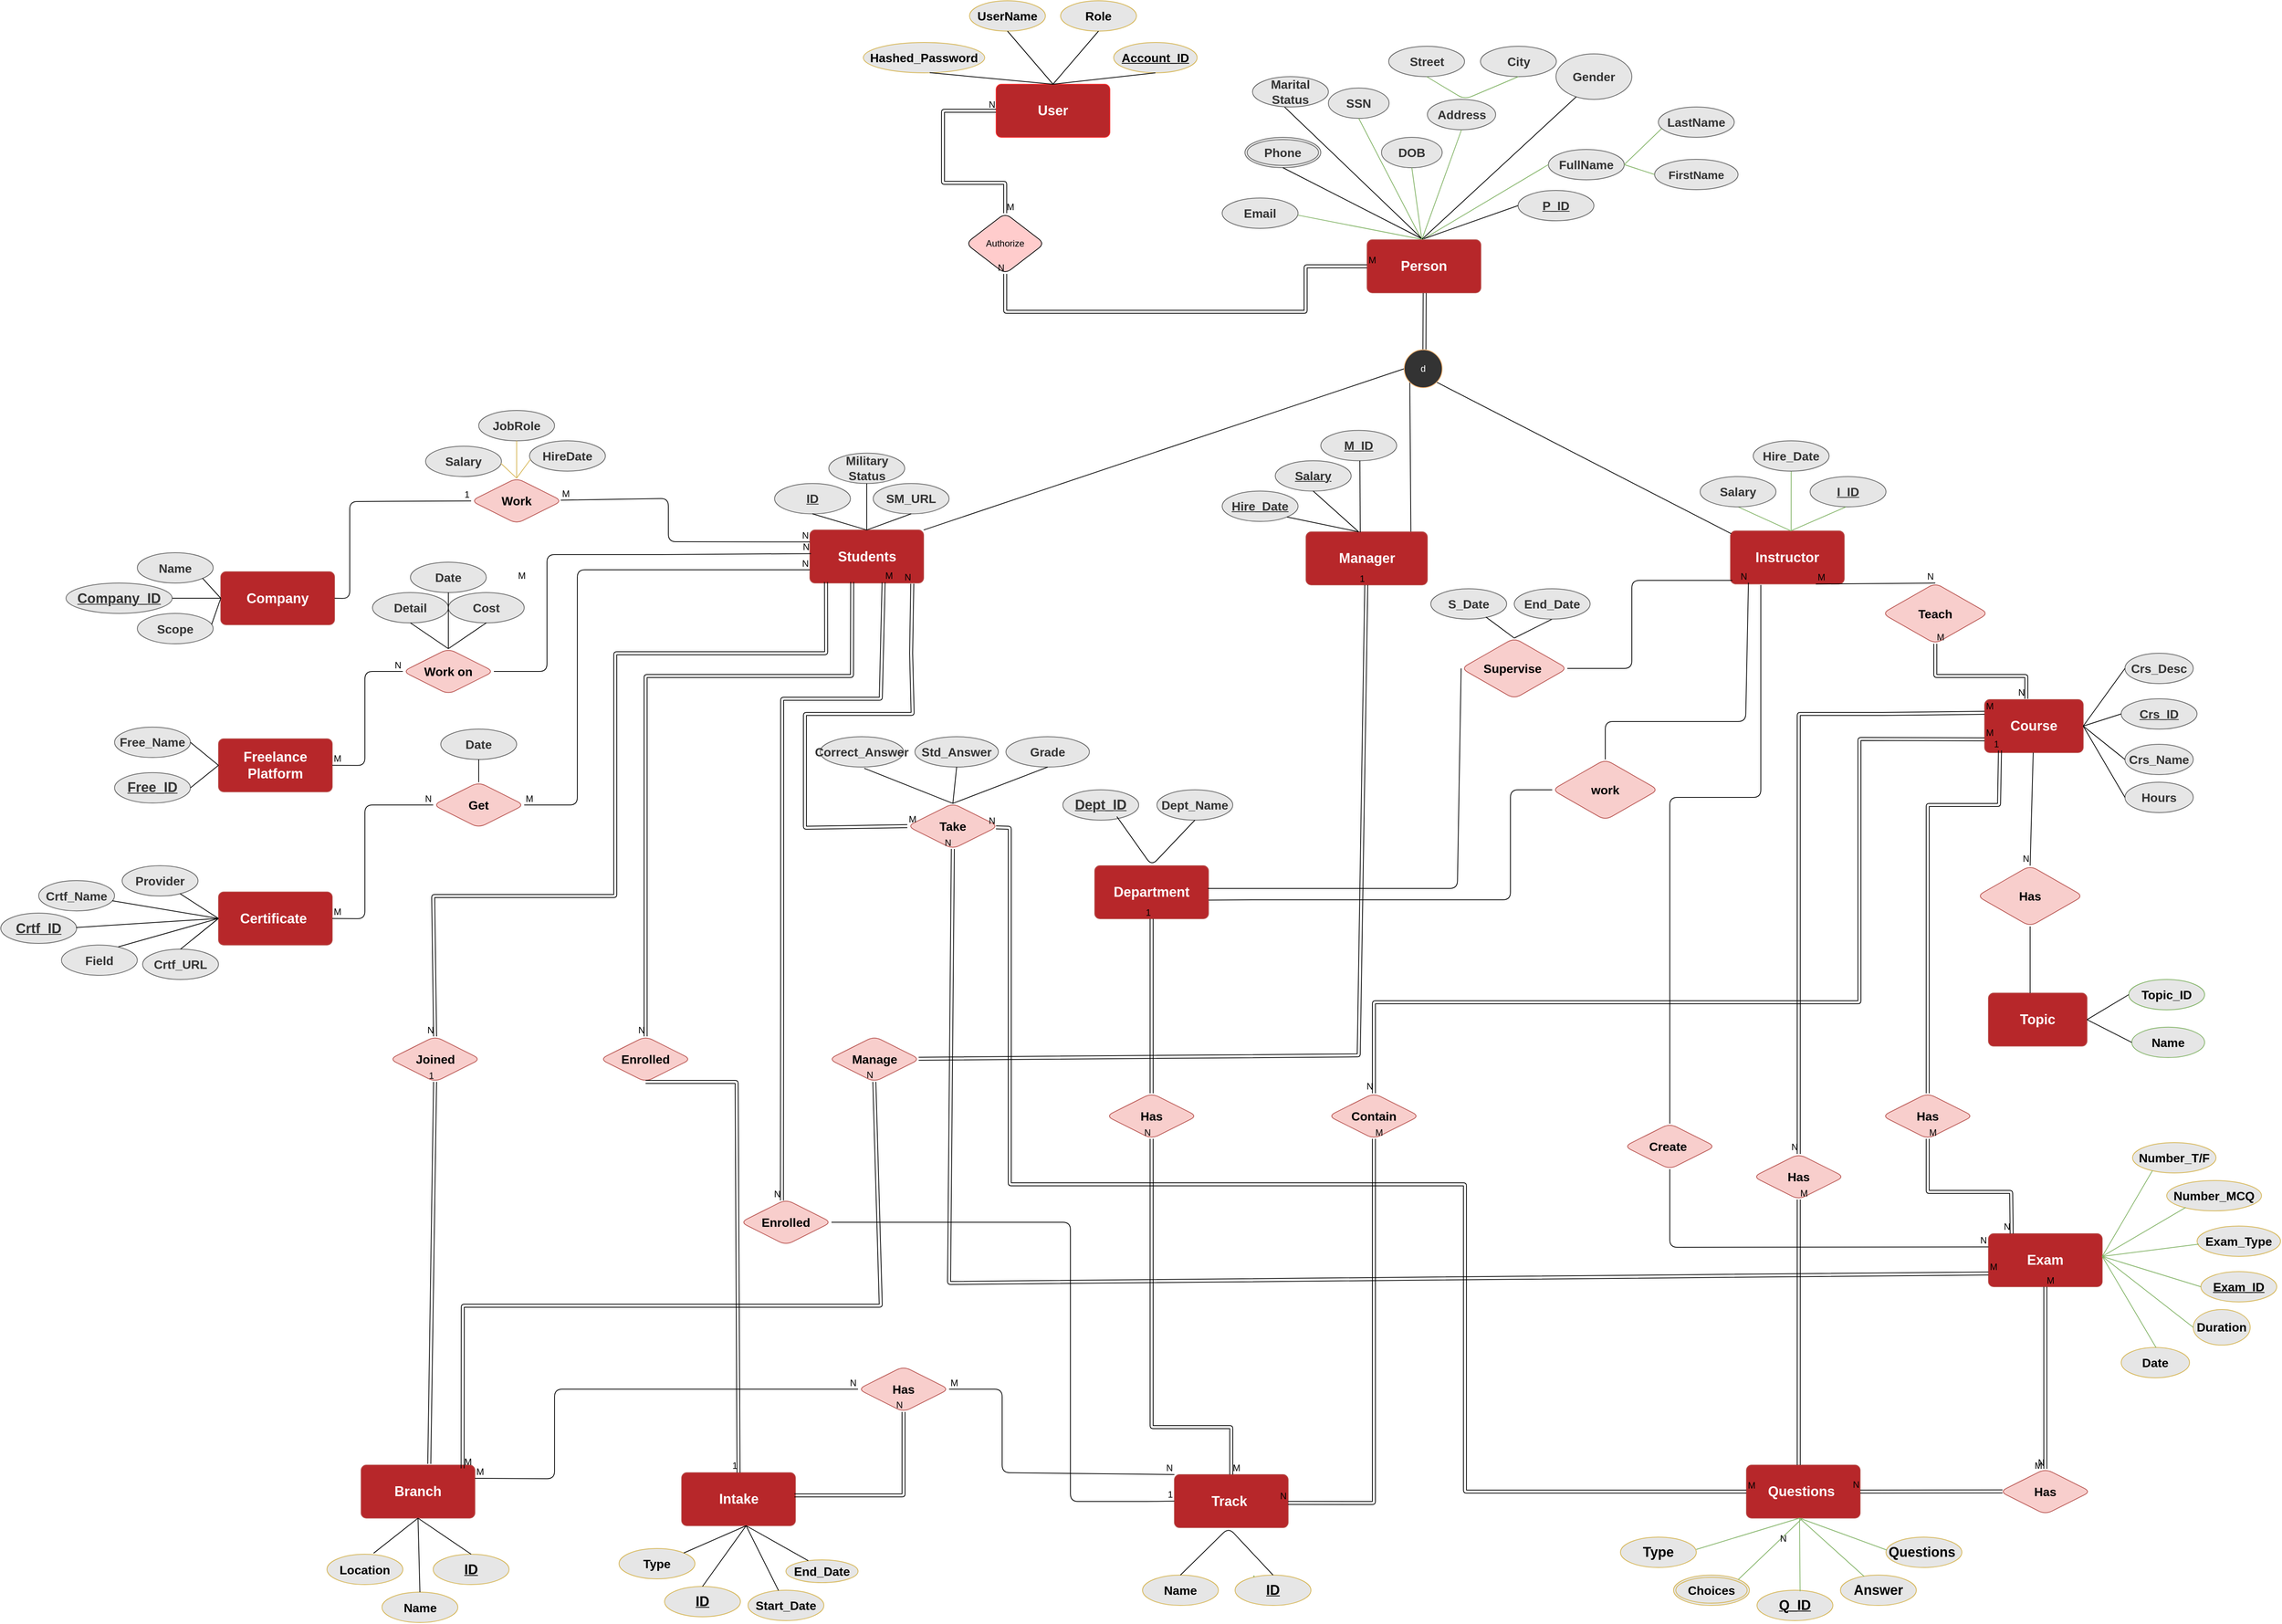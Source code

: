 <mxfile version="27.1.6">
  <diagram id="C5RBs43oDa-KdzZeNtuy" name="Page-1">
    <mxGraphModel grid="1" page="1" gridSize="10" guides="1" tooltips="1" connect="1" arrows="1" fold="1" pageScale="1" pageWidth="827" pageHeight="1169" math="0" shadow="0" adaptiveColors="auto">
      <root>
        <mxCell id="WIyWlLk6GJQsqaUBKTNV-0" />
        <mxCell id="WIyWlLk6GJQsqaUBKTNV-1" parent="WIyWlLk6GJQsqaUBKTNV-0" />
        <mxCell id="h55tvgQfYBZGvIcUPzXj-52" value="&lt;span style=&quot;font-size: 18px;&quot;&gt;&lt;b&gt;Instructor&lt;/b&gt;&lt;/span&gt;" style="rounded=1;arcSize=10;whiteSpace=wrap;html=1;align=center;labelBackgroundColor=none;fillColor=#B7272A;strokeColor=#b85450;fontColor=#FFFFFF;" vertex="1" parent="WIyWlLk6GJQsqaUBKTNV-1">
          <mxGeometry x="1120" y="-81.29" width="150" height="70" as="geometry" />
        </mxCell>
        <mxCell id="h55tvgQfYBZGvIcUPzXj-53" value="&lt;b style=&quot;font-size: 16px;&quot;&gt;&lt;u&gt;I_ID&lt;/u&gt;&lt;/b&gt;" style="ellipse;whiteSpace=wrap;html=1;align=center;fontStyle=4;rounded=1;labelBackgroundColor=none;fillColor=#E6E6E6;strokeColor=#666666;fontColor=#333333;" vertex="1" parent="WIyWlLk6GJQsqaUBKTNV-1">
          <mxGeometry x="1225" y="-152.93" width="100" height="40" as="geometry" />
        </mxCell>
        <mxCell id="h55tvgQfYBZGvIcUPzXj-59" value="&lt;b style=&quot;&quot;&gt;&lt;font style=&quot;font-size: 15px;&quot;&gt;FirstName&lt;/font&gt;&lt;/b&gt;" style="ellipse;whiteSpace=wrap;html=1;align=center;rounded=1;labelBackgroundColor=none;fillColor=#E6E6E6;strokeColor=#666666;fontColor=#333333;" vertex="1" parent="WIyWlLk6GJQsqaUBKTNV-1">
          <mxGeometry x="1020" y="-571" width="110" height="40" as="geometry" />
        </mxCell>
        <mxCell id="h55tvgQfYBZGvIcUPzXj-60" value="&lt;b style=&quot;font-size: 16px;&quot;&gt;FullName&lt;/b&gt;" style="ellipse;whiteSpace=wrap;html=1;align=center;rounded=1;labelBackgroundColor=none;fillColor=#E6E6E6;strokeColor=#666666;fontColor=#333333;" vertex="1" parent="WIyWlLk6GJQsqaUBKTNV-1">
          <mxGeometry x="880" y="-584" width="100" height="40" as="geometry" />
        </mxCell>
        <mxCell id="h55tvgQfYBZGvIcUPzXj-61" value="&lt;b style=&quot;font-size: 16px;&quot;&gt;LastName&lt;/b&gt;" style="ellipse;whiteSpace=wrap;html=1;align=center;rounded=1;labelBackgroundColor=none;fillColor=#E6E6E6;strokeColor=#666666;fontColor=#333333;" vertex="1" parent="WIyWlLk6GJQsqaUBKTNV-1">
          <mxGeometry x="1025" y="-640" width="100" height="40" as="geometry" />
        </mxCell>
        <mxCell id="h55tvgQfYBZGvIcUPzXj-63" value="&lt;font style=&quot;font-size: 16px;&quot;&gt;Email&lt;/font&gt;" style="ellipse;whiteSpace=wrap;html=1;align=center;rounded=1;fontStyle=1;labelBackgroundColor=none;fillColor=#E6E6E6;strokeColor=#666666;fontColor=#333333;" vertex="1" parent="WIyWlLk6GJQsqaUBKTNV-1">
          <mxGeometry x="450" y="-520" width="100" height="40" as="geometry" />
        </mxCell>
        <mxCell id="h55tvgQfYBZGvIcUPzXj-67" value="&lt;span style=&quot;font-size: 16px;&quot;&gt;Address&lt;/span&gt;" style="ellipse;whiteSpace=wrap;html=1;align=center;rounded=1;fontStyle=1;labelBackgroundColor=none;fillColor=#E6E6E6;strokeColor=#666666;fontColor=#333333;" vertex="1" parent="WIyWlLk6GJQsqaUBKTNV-1">
          <mxGeometry x="720.5" y="-650" width="90" height="40" as="geometry" />
        </mxCell>
        <mxCell id="h55tvgQfYBZGvIcUPzXj-71" value="&lt;span style=&quot;font-size: 16px; font-weight: 700;&quot;&gt;Phone&lt;/span&gt;" style="ellipse;shape=doubleEllipse;margin=3;whiteSpace=wrap;html=1;align=center;labelBackgroundColor=none;fillColor=#E6E6E6;strokeColor=#666666;rounded=1;fontColor=#333333;" vertex="1" parent="WIyWlLk6GJQsqaUBKTNV-1">
          <mxGeometry x="480" y="-600" width="100" height="40" as="geometry" />
        </mxCell>
        <mxCell id="h55tvgQfYBZGvIcUPzXj-73" value="&lt;span style=&quot;font-size: 16px;&quot;&gt;SSN&lt;/span&gt;" style="ellipse;whiteSpace=wrap;html=1;align=center;rounded=1;fontStyle=1;labelBackgroundColor=none;fillColor=#E6E6E6;strokeColor=#666666;fontColor=#333333;" vertex="1" parent="WIyWlLk6GJQsqaUBKTNV-1">
          <mxGeometry x="590" y="-665" width="80" height="40" as="geometry" />
        </mxCell>
        <mxCell id="h55tvgQfYBZGvIcUPzXj-74" value="&lt;span style=&quot;font-size: 18px;&quot;&gt;&lt;b&gt;Department&lt;/b&gt;&lt;/span&gt;" style="rounded=1;arcSize=10;whiteSpace=wrap;html=1;align=center;labelBackgroundColor=none;fillColor=#B7272A;strokeColor=#b85450;fontColor=#FFFFFF;" vertex="1" parent="WIyWlLk6GJQsqaUBKTNV-1">
          <mxGeometry x="282" y="360" width="150" height="70" as="geometry" />
        </mxCell>
        <mxCell id="h55tvgQfYBZGvIcUPzXj-103" value="" style="endArrow=none;html=1;rounded=1;exitX=0.5;exitY=1;exitDx=0;exitDy=0;labelBackgroundColor=none;fontColor=default;fillColor=#d5e8d4;strokeColor=#82b366;entryX=0.48;entryY=0.006;entryDx=0;entryDy=0;entryPerimeter=0;" edge="1" parent="WIyWlLk6GJQsqaUBKTNV-1" source="h55tvgQfYBZGvIcUPzXj-67" target="y2G0NDdtF5iTaBQ4Nq8z-0">
          <mxGeometry relative="1" as="geometry">
            <mxPoint x="1241" y="250" as="sourcePoint" />
            <mxPoint x="740" y="-470" as="targetPoint" />
          </mxGeometry>
        </mxCell>
        <mxCell id="h55tvgQfYBZGvIcUPzXj-104" value="" style="endArrow=none;html=1;rounded=1;exitX=0.5;exitY=1;exitDx=0;exitDy=0;labelBackgroundColor=none;fontColor=default;fillColor=#d5e8d4;strokeColor=#82b366;entryX=0.533;entryY=0.005;entryDx=0;entryDy=0;entryPerimeter=0;" edge="1" parent="WIyWlLk6GJQsqaUBKTNV-1" source="h55tvgQfYBZGvIcUPzXj-66" target="h55tvgQfYBZGvIcUPzXj-52">
          <mxGeometry relative="1" as="geometry">
            <mxPoint x="1219" y="-221.29" as="sourcePoint" />
            <mxPoint x="1269" y="-81.29" as="targetPoint" />
          </mxGeometry>
        </mxCell>
        <mxCell id="h55tvgQfYBZGvIcUPzXj-106" value="" style="endArrow=none;html=1;rounded=1;exitX=0.5;exitY=1;exitDx=0;exitDy=0;labelBackgroundColor=none;fontColor=default;fillColor=#d5e8d4;strokeColor=#82b366;entryX=0.477;entryY=-0.013;entryDx=0;entryDy=0;entryPerimeter=0;" edge="1" parent="WIyWlLk6GJQsqaUBKTNV-1" source="h55tvgQfYBZGvIcUPzXj-73" target="y2G0NDdtF5iTaBQ4Nq8z-0">
          <mxGeometry relative="1" as="geometry">
            <mxPoint x="701" y="-580" as="sourcePoint" />
            <mxPoint x="571" y="-480" as="targetPoint" />
          </mxGeometry>
        </mxCell>
        <mxCell id="h55tvgQfYBZGvIcUPzXj-107" value="" style="endArrow=none;html=1;rounded=1;exitX=0.997;exitY=0.564;exitDx=0;exitDy=0;labelBackgroundColor=none;fontColor=default;fillColor=#d5e8d4;strokeColor=#82b366;entryX=0.5;entryY=0;entryDx=0;entryDy=0;exitPerimeter=0;" edge="1" parent="WIyWlLk6GJQsqaUBKTNV-1" source="h55tvgQfYBZGvIcUPzXj-63" target="y2G0NDdtF5iTaBQ4Nq8z-0">
          <mxGeometry relative="1" as="geometry">
            <mxPoint x="465" y="-480" as="sourcePoint" />
            <mxPoint x="385" y="-440" as="targetPoint" />
          </mxGeometry>
        </mxCell>
        <mxCell id="h55tvgQfYBZGvIcUPzXj-109" value="" style="endArrow=none;html=1;rounded=1;entryX=0.53;entryY=0.007;entryDx=0;entryDy=0;exitX=0.472;exitY=1.001;exitDx=0;exitDy=0;labelBackgroundColor=none;fontColor=default;fillColor=#d5e8d4;strokeColor=#82b366;exitPerimeter=0;entryPerimeter=0;" edge="1" parent="WIyWlLk6GJQsqaUBKTNV-1" source="h55tvgQfYBZGvIcUPzXj-53">
          <mxGeometry relative="1" as="geometry">
            <mxPoint x="1322.8" y="-190.93" as="sourcePoint" />
            <mxPoint x="1199.5" y="-81.29" as="targetPoint" />
          </mxGeometry>
        </mxCell>
        <mxCell id="h55tvgQfYBZGvIcUPzXj-110" value="" style="endArrow=none;html=1;rounded=1;entryX=0.5;entryY=1;entryDx=0;entryDy=0;labelBackgroundColor=none;fontColor=default;exitX=0.5;exitY=0;exitDx=0;exitDy=0;" edge="1" parent="WIyWlLk6GJQsqaUBKTNV-1" source="y2G0NDdtF5iTaBQ4Nq8z-0" target="h55tvgQfYBZGvIcUPzXj-71">
          <mxGeometry relative="1" as="geometry">
            <mxPoint x="300" y="-630" as="sourcePoint" />
            <mxPoint x="410" y="-610" as="targetPoint" />
          </mxGeometry>
        </mxCell>
        <mxCell id="h55tvgQfYBZGvIcUPzXj-136" value="&lt;span style=&quot;font-size: 18px;&quot;&gt;&lt;b&gt;User&lt;/b&gt;&lt;/span&gt;" style="rounded=1;arcSize=10;whiteSpace=wrap;html=1;align=center;labelBackgroundColor=none;fillColor=#B7272A;strokeColor=#FF3333;fontColor=#FFFFFF;" vertex="1" parent="WIyWlLk6GJQsqaUBKTNV-1">
          <mxGeometry x="152" y="-670" width="150" height="70" as="geometry" />
        </mxCell>
        <mxCell id="h55tvgQfYBZGvIcUPzXj-139" value="&lt;span style=&quot;font-size: 16px;&quot;&gt;&lt;b&gt;Role&lt;/b&gt;&lt;/span&gt;" style="ellipse;whiteSpace=wrap;html=1;align=center;rounded=1;labelBackgroundColor=none;fillColor=#E6E6E6;strokeColor=#d6b656;" vertex="1" parent="WIyWlLk6GJQsqaUBKTNV-1">
          <mxGeometry x="237" y="-780" width="100" height="40" as="geometry" />
        </mxCell>
        <mxCell id="h55tvgQfYBZGvIcUPzXj-140" value="&lt;span style=&quot;font-size: 16px;&quot;&gt;&lt;b&gt;UserName&lt;/b&gt;&lt;/span&gt;" style="ellipse;whiteSpace=wrap;html=1;align=center;rounded=1;labelBackgroundColor=none;fillColor=#E6E6E6;strokeColor=#d6b656;" vertex="1" parent="WIyWlLk6GJQsqaUBKTNV-1">
          <mxGeometry x="117" y="-780" width="100" height="40" as="geometry" />
        </mxCell>
        <mxCell id="h55tvgQfYBZGvIcUPzXj-141" value="&lt;span style=&quot;font-size: 16px;&quot;&gt;&lt;b&gt;Account_ID&lt;/b&gt;&lt;/span&gt;" style="ellipse;whiteSpace=wrap;html=1;align=center;fontStyle=4;rounded=1;labelBackgroundColor=none;fillColor=#E6E6E6;strokeColor=#d6b656;" vertex="1" parent="WIyWlLk6GJQsqaUBKTNV-1">
          <mxGeometry x="307" y="-725" width="110" height="40" as="geometry" />
        </mxCell>
        <mxCell id="h55tvgQfYBZGvIcUPzXj-143" value="&lt;span style=&quot;font-size: 16px;&quot;&gt;&lt;b&gt;Hashed_Password&lt;/b&gt;&lt;/span&gt;" style="ellipse;whiteSpace=wrap;html=1;align=center;rounded=1;labelBackgroundColor=none;fillColor=#E6E6E6;strokeColor=#d6b656;" vertex="1" parent="WIyWlLk6GJQsqaUBKTNV-1">
          <mxGeometry x="-23" y="-725" width="160" height="40" as="geometry" />
        </mxCell>
        <mxCell id="h55tvgQfYBZGvIcUPzXj-144" value="" style="endArrow=none;html=1;rounded=1;entryX=0.5;entryY=0;entryDx=0;entryDy=0;exitX=0.5;exitY=1;exitDx=0;exitDy=0;labelBackgroundColor=none;fontColor=default;" edge="1" parent="WIyWlLk6GJQsqaUBKTNV-1" source="h55tvgQfYBZGvIcUPzXj-141" target="h55tvgQfYBZGvIcUPzXj-136">
          <mxGeometry relative="1" as="geometry">
            <mxPoint x="370" y="-690" as="sourcePoint" />
            <mxPoint x="312" y="-610" as="targetPoint" />
          </mxGeometry>
        </mxCell>
        <mxCell id="h55tvgQfYBZGvIcUPzXj-146" value="" style="endArrow=none;html=1;rounded=1;entryX=0.5;entryY=0;entryDx=0;entryDy=0;exitX=0.5;exitY=1;exitDx=0;exitDy=0;labelBackgroundColor=none;fontColor=default;" edge="1" parent="WIyWlLk6GJQsqaUBKTNV-1" source="h55tvgQfYBZGvIcUPzXj-139" target="h55tvgQfYBZGvIcUPzXj-136">
          <mxGeometry relative="1" as="geometry">
            <mxPoint x="271" y="-740" as="sourcePoint" />
            <mxPoint x="213" y="-660" as="targetPoint" />
          </mxGeometry>
        </mxCell>
        <mxCell id="h55tvgQfYBZGvIcUPzXj-147" value="" style="endArrow=none;html=1;rounded=1;exitX=0.5;exitY=1;exitDx=0;exitDy=0;labelBackgroundColor=none;fontColor=default;entryX=0.5;entryY=0;entryDx=0;entryDy=0;" edge="1" parent="WIyWlLk6GJQsqaUBKTNV-1" source="h55tvgQfYBZGvIcUPzXj-140" target="h55tvgQfYBZGvIcUPzXj-136">
          <mxGeometry relative="1" as="geometry">
            <mxPoint x="230" y="-710" as="sourcePoint" />
            <mxPoint x="232" y="-670" as="targetPoint" />
          </mxGeometry>
        </mxCell>
        <mxCell id="h55tvgQfYBZGvIcUPzXj-148" value="" style="endArrow=none;html=1;rounded=1;exitX=0.547;exitY=0.995;exitDx=0;exitDy=0;labelBackgroundColor=none;fontColor=default;exitPerimeter=0;entryX=0.5;entryY=0;entryDx=0;entryDy=0;" edge="1" parent="WIyWlLk6GJQsqaUBKTNV-1" source="h55tvgQfYBZGvIcUPzXj-143" target="h55tvgQfYBZGvIcUPzXj-136">
          <mxGeometry relative="1" as="geometry">
            <mxPoint x="180" y="-690" as="sourcePoint" />
            <mxPoint x="192" y="-670" as="targetPoint" />
          </mxGeometry>
        </mxCell>
        <mxCell id="h55tvgQfYBZGvIcUPzXj-151" value="&lt;span style=&quot;font-size: 18px;&quot;&gt;&lt;b&gt;Questions&amp;nbsp;&lt;/b&gt;&lt;/span&gt;" style="rounded=1;arcSize=10;whiteSpace=wrap;html=1;align=center;labelBackgroundColor=none;fillColor=#B7272A;strokeColor=#b85450;fontColor=#FFFFFF;" vertex="1" parent="WIyWlLk6GJQsqaUBKTNV-1">
          <mxGeometry x="1141" y="1150" width="150" height="70" as="geometry" />
        </mxCell>
        <mxCell id="h55tvgQfYBZGvIcUPzXj-155" value="&lt;font style=&quot;font-size: 18px;&quot;&gt;&lt;b&gt;Q_ID&lt;/b&gt;&lt;/font&gt;" style="ellipse;whiteSpace=wrap;html=1;align=center;fontStyle=4;labelBackgroundColor=none;fillColor=#E6E6E6;strokeColor=#d6b656;rounded=1;" vertex="1" parent="WIyWlLk6GJQsqaUBKTNV-1">
          <mxGeometry x="1155" y="1315.02" width="100" height="40" as="geometry" />
        </mxCell>
        <mxCell id="h55tvgQfYBZGvIcUPzXj-156" value="&lt;b style=&quot;font-size: 18px;&quot;&gt;Questions&amp;nbsp;&lt;/b&gt;" style="ellipse;whiteSpace=wrap;html=1;align=center;rounded=1;labelBackgroundColor=none;fillColor=#E6E6E6;strokeColor=#d6b656;" vertex="1" parent="WIyWlLk6GJQsqaUBKTNV-1">
          <mxGeometry x="1325" y="1245.02" width="100" height="40" as="geometry" />
        </mxCell>
        <mxCell id="h55tvgQfYBZGvIcUPzXj-157" value="&lt;span style=&quot;font-size: 18px;&quot;&gt;&lt;b&gt;Answer&lt;/b&gt;&lt;/span&gt;" style="ellipse;whiteSpace=wrap;html=1;align=center;rounded=1;labelBackgroundColor=none;fillColor=#E6E6E6;strokeColor=#d6b656;" vertex="1" parent="WIyWlLk6GJQsqaUBKTNV-1">
          <mxGeometry x="1265" y="1295.02" width="100" height="40" as="geometry" />
        </mxCell>
        <mxCell id="h55tvgQfYBZGvIcUPzXj-158" style="edgeStyle=orthogonalEdgeStyle;rounded=1;orthogonalLoop=1;jettySize=auto;html=1;exitX=0.5;exitY=1;exitDx=0;exitDy=0;labelBackgroundColor=none;fontColor=default;fillColor=#d5e8d4;strokeColor=#82b366;" edge="1" parent="WIyWlLk6GJQsqaUBKTNV-1" source="h55tvgQfYBZGvIcUPzXj-157" target="h55tvgQfYBZGvIcUPzXj-157">
          <mxGeometry relative="1" as="geometry" />
        </mxCell>
        <mxCell id="h55tvgQfYBZGvIcUPzXj-159" value="&lt;font style=&quot;font-size: 16px;&quot;&gt;&lt;b&gt;Choices&lt;/b&gt;&lt;/font&gt;" style="ellipse;shape=doubleEllipse;margin=3;whiteSpace=wrap;html=1;align=center;labelBackgroundColor=none;fillColor=#E6E6E6;strokeColor=#d6b656;rounded=1;" vertex="1" parent="WIyWlLk6GJQsqaUBKTNV-1">
          <mxGeometry x="1045" y="1295.02" width="100" height="40" as="geometry" />
        </mxCell>
        <mxCell id="h55tvgQfYBZGvIcUPzXj-162" value="&lt;span style=&quot;font-size: 18px;&quot;&gt;&lt;b&gt;Type&lt;/b&gt;&lt;/span&gt;" style="ellipse;whiteSpace=wrap;html=1;align=center;rounded=1;labelBackgroundColor=none;fillColor=#E6E6E6;strokeColor=#d6b656;" vertex="1" parent="WIyWlLk6GJQsqaUBKTNV-1">
          <mxGeometry x="975" y="1245.02" width="100" height="40" as="geometry" />
        </mxCell>
        <mxCell id="h55tvgQfYBZGvIcUPzXj-163" value="&lt;span style=&quot;font-size: 18px;&quot;&gt;&lt;b&gt;Track&amp;nbsp;&lt;/b&gt;&lt;/span&gt;" style="rounded=1;arcSize=10;whiteSpace=wrap;html=1;align=center;labelBackgroundColor=none;fillColor=#B7272A;strokeColor=#b85450;fontColor=#FFFFFF;" vertex="1" parent="WIyWlLk6GJQsqaUBKTNV-1">
          <mxGeometry x="387" y="1162.52" width="150" height="70" as="geometry" />
        </mxCell>
        <mxCell id="h55tvgQfYBZGvIcUPzXj-164" value="&lt;span style=&quot;font-size: 16px;&quot;&gt;&lt;b&gt;Name&lt;/b&gt;&lt;/span&gt;" style="ellipse;whiteSpace=wrap;html=1;align=center;rounded=1;labelBackgroundColor=none;fillColor=#E6E6E6;strokeColor=#d6b656;" vertex="1" parent="WIyWlLk6GJQsqaUBKTNV-1">
          <mxGeometry x="345" y="1295.02" width="100" height="40" as="geometry" />
        </mxCell>
        <mxCell id="h55tvgQfYBZGvIcUPzXj-165" style="edgeStyle=orthogonalEdgeStyle;rounded=1;orthogonalLoop=1;jettySize=auto;html=1;exitX=0;exitY=1;exitDx=0;exitDy=0;labelBackgroundColor=none;fontColor=default;fillColor=#d5e8d4;strokeColor=#82b366;" edge="1" parent="WIyWlLk6GJQsqaUBKTNV-1" source="h55tvgQfYBZGvIcUPzXj-166">
          <mxGeometry relative="1" as="geometry">
            <mxPoint x="491.923" y="1295.02" as="targetPoint" />
          </mxGeometry>
        </mxCell>
        <mxCell id="h55tvgQfYBZGvIcUPzXj-166" value="&lt;font style=&quot;font-size: 18px;&quot;&gt;&lt;b&gt;ID&lt;/b&gt;&lt;/font&gt;" style="ellipse;whiteSpace=wrap;html=1;align=center;fontStyle=4;labelBackgroundColor=none;fillColor=#E6E6E6;strokeColor=#d6b656;rounded=1;" vertex="1" parent="WIyWlLk6GJQsqaUBKTNV-1">
          <mxGeometry x="467" y="1295.02" width="100" height="40" as="geometry" />
        </mxCell>
        <mxCell id="h55tvgQfYBZGvIcUPzXj-167" value="" style="endArrow=none;html=1;rounded=1;exitX=0.5;exitY=0;exitDx=0;exitDy=0;entryX=0.5;entryY=0;entryDx=0;entryDy=0;labelBackgroundColor=none;fontColor=default;" edge="1" parent="WIyWlLk6GJQsqaUBKTNV-1" source="h55tvgQfYBZGvIcUPzXj-166" target="h55tvgQfYBZGvIcUPzXj-164">
          <mxGeometry relative="1" as="geometry">
            <mxPoint x="489.5" y="1132.52" as="sourcePoint" />
            <mxPoint x="468.5" y="1152.52" as="targetPoint" />
            <Array as="points">
              <mxPoint x="458.5" y="1232.52" />
            </Array>
          </mxGeometry>
        </mxCell>
        <mxCell id="h55tvgQfYBZGvIcUPzXj-203" value="&lt;font style=&quot;font-size: 16px;&quot;&gt;&lt;b&gt;Marital&lt;/b&gt;&lt;/font&gt;&lt;div&gt;&lt;font style=&quot;font-size: 16px;&quot;&gt;&lt;b&gt;Status&lt;/b&gt;&lt;/font&gt;&lt;/div&gt;" style="ellipse;whiteSpace=wrap;html=1;align=center;rounded=1;labelBackgroundColor=none;fillColor=#E6E6E6;strokeColor=#666666;fontColor=#333333;" vertex="1" parent="WIyWlLk6GJQsqaUBKTNV-1">
          <mxGeometry x="490" y="-680" width="100" height="40" as="geometry" />
        </mxCell>
        <mxCell id="h55tvgQfYBZGvIcUPzXj-206" value="&lt;b style=&quot;font-size: 16px;&quot;&gt;Gender&lt;/b&gt;" style="ellipse;whiteSpace=wrap;html=1;align=center;rounded=1;labelBackgroundColor=none;fillColor=#E6E6E6;strokeColor=#666666;fontColor=#333333;" vertex="1" parent="WIyWlLk6GJQsqaUBKTNV-1">
          <mxGeometry x="890" y="-710" width="100" height="60" as="geometry" />
        </mxCell>
        <mxCell id="h55tvgQfYBZGvIcUPzXj-209" style="edgeStyle=orthogonalEdgeStyle;rounded=1;orthogonalLoop=1;jettySize=auto;html=1;exitX=0.5;exitY=1;exitDx=0;exitDy=0;labelBackgroundColor=none;fontColor=default;" edge="1" parent="WIyWlLk6GJQsqaUBKTNV-1">
          <mxGeometry relative="1" as="geometry">
            <mxPoint x="207.5" y="-84.67" as="sourcePoint" />
            <mxPoint x="207.5" y="-84.67" as="targetPoint" />
          </mxGeometry>
        </mxCell>
        <mxCell id="h55tvgQfYBZGvIcUPzXj-210" value="&lt;b style=&quot;font-size: 16px;&quot;&gt;&lt;u&gt;ID&lt;/u&gt;&lt;/b&gt;" style="ellipse;whiteSpace=wrap;html=1;align=center;fontStyle=4;rounded=1;labelBackgroundColor=none;fillColor=#E6E6E6;strokeColor=#666666;fontColor=#333333;" vertex="1" parent="WIyWlLk6GJQsqaUBKTNV-1">
          <mxGeometry x="-140" y="-143.74" width="100" height="40" as="geometry" />
        </mxCell>
        <mxCell id="y2G0NDdtF5iTaBQ4Nq8z-12" value="" style="edgeStyle=orthogonalEdgeStyle;rounded=1;orthogonalLoop=1;jettySize=auto;html=1;" edge="1" parent="WIyWlLk6GJQsqaUBKTNV-1">
          <mxGeometry relative="1" as="geometry">
            <mxPoint x="-746.5" y="-90" as="targetPoint" />
          </mxGeometry>
        </mxCell>
        <mxCell id="h55tvgQfYBZGvIcUPzXj-218" value="&lt;b style=&quot;font-size: 18px;&quot;&gt;Students&lt;/b&gt;" style="rounded=1;arcSize=10;whiteSpace=wrap;html=1;align=center;labelBackgroundColor=none;fillColor=#B7272A;strokeColor=#b85450;fontColor=#FFFFFF;" vertex="1" parent="WIyWlLk6GJQsqaUBKTNV-1">
          <mxGeometry x="-93.5" y="-82.45" width="150" height="70" as="geometry" />
        </mxCell>
        <mxCell id="h55tvgQfYBZGvIcUPzXj-219" value="" style="endArrow=none;html=1;rounded=1;entryX=0.5;entryY=0;entryDx=0;entryDy=0;exitX=0.5;exitY=1;exitDx=0;exitDy=0;labelBackgroundColor=none;fontColor=default;" edge="1" parent="WIyWlLk6GJQsqaUBKTNV-1" source="h55tvgQfYBZGvIcUPzXj-210" target="h55tvgQfYBZGvIcUPzXj-218">
          <mxGeometry relative="1" as="geometry">
            <mxPoint x="-172" y="-173.22" as="sourcePoint" />
            <mxPoint x="-12" y="-173.22" as="targetPoint" />
          </mxGeometry>
        </mxCell>
        <mxCell id="h55tvgQfYBZGvIcUPzXj-225" value="" style="endArrow=none;html=1;rounded=1;labelBackgroundColor=none;fontColor=default;entryX=0.48;entryY=-0.003;entryDx=0;entryDy=0;entryPerimeter=0;exitX=0.267;exitY=0.944;exitDx=0;exitDy=0;exitPerimeter=0;" edge="1" parent="WIyWlLk6GJQsqaUBKTNV-1" source="h55tvgQfYBZGvIcUPzXj-206" target="y2G0NDdtF5iTaBQ4Nq8z-0">
          <mxGeometry relative="1" as="geometry">
            <mxPoint x="910" y="-650" as="sourcePoint" />
            <mxPoint x="750" y="-470" as="targetPoint" />
          </mxGeometry>
        </mxCell>
        <mxCell id="h55tvgQfYBZGvIcUPzXj-226" value="" style="endArrow=none;html=1;rounded=1;labelBackgroundColor=none;fontColor=default;exitX=0.423;exitY=1.004;exitDx=0;exitDy=0;entryX=0.486;entryY=-0.013;entryDx=0;entryDy=0;entryPerimeter=0;exitPerimeter=0;" edge="1" parent="WIyWlLk6GJQsqaUBKTNV-1" source="h55tvgQfYBZGvIcUPzXj-203" target="y2G0NDdtF5iTaBQ4Nq8z-0">
          <mxGeometry relative="1" as="geometry">
            <mxPoint x="761" y="-330" as="sourcePoint" />
            <mxPoint x="720" y="-470" as="targetPoint" />
          </mxGeometry>
        </mxCell>
        <mxCell id="h55tvgQfYBZGvIcUPzXj-250" value="&lt;font style=&quot;font-size: 18px;&quot;&gt;&lt;b&gt;Dept_ID&lt;/b&gt;&lt;/font&gt;" style="ellipse;whiteSpace=wrap;html=1;align=center;fontStyle=4;labelBackgroundColor=none;fillColor=#E6E6E6;strokeColor=#666666;rounded=1;fontColor=#333333;" vertex="1" parent="WIyWlLk6GJQsqaUBKTNV-1">
          <mxGeometry x="240" y="260" width="100" height="40" as="geometry" />
        </mxCell>
        <mxCell id="h55tvgQfYBZGvIcUPzXj-251" value="&lt;span style=&quot;font-size: 16px;&quot;&gt;&lt;b&gt;Dept_Name&lt;/b&gt;&lt;/span&gt;" style="ellipse;whiteSpace=wrap;html=1;align=center;rounded=1;labelBackgroundColor=none;fillColor=#E6E6E6;strokeColor=#666666;fontColor=#333333;" vertex="1" parent="WIyWlLk6GJQsqaUBKTNV-1">
          <mxGeometry x="364" y="260" width="100" height="40" as="geometry" />
        </mxCell>
        <mxCell id="h55tvgQfYBZGvIcUPzXj-280" value="&lt;span style=&quot;font-size: 18px;&quot;&gt;&lt;b&gt;Course&lt;/b&gt;&lt;/span&gt;" style="rounded=1;arcSize=10;whiteSpace=wrap;html=1;align=center;labelBackgroundColor=none;fillColor=#B7272A;strokeColor=#b85450;fontColor=#FFFFFF;" vertex="1" parent="WIyWlLk6GJQsqaUBKTNV-1">
          <mxGeometry x="1455" y="141" width="130" height="70" as="geometry" />
        </mxCell>
        <mxCell id="h55tvgQfYBZGvIcUPzXj-281" value="&lt;b style=&quot;font-size: 16px;&quot;&gt;&lt;u&gt;Crs_ID&lt;/u&gt;&lt;/b&gt;" style="ellipse;whiteSpace=wrap;html=1;align=center;fontStyle=4;rounded=1;labelBackgroundColor=none;fillColor=#E6E6E6;strokeColor=#666666;fontColor=#333333;" vertex="1" parent="WIyWlLk6GJQsqaUBKTNV-1">
          <mxGeometry x="1635" y="140" width="100" height="40" as="geometry" />
        </mxCell>
        <mxCell id="h55tvgQfYBZGvIcUPzXj-284" value="&lt;span style=&quot;font-size: 16px;&quot;&gt;Hours&lt;/span&gt;" style="ellipse;whiteSpace=wrap;html=1;align=center;rounded=1;fontStyle=1;labelBackgroundColor=none;fillColor=#E6E6E6;strokeColor=#666666;fontColor=#333333;" vertex="1" parent="WIyWlLk6GJQsqaUBKTNV-1">
          <mxGeometry x="1640" y="250" width="90" height="40" as="geometry" />
        </mxCell>
        <mxCell id="h55tvgQfYBZGvIcUPzXj-285" value="&lt;span style=&quot;font-size: 16px;&quot;&gt;Crs_Desc&lt;/span&gt;" style="ellipse;whiteSpace=wrap;html=1;align=center;rounded=1;fontStyle=1;labelBackgroundColor=none;fillColor=#E6E6E6;strokeColor=#666666;fontColor=#333333;" vertex="1" parent="WIyWlLk6GJQsqaUBKTNV-1">
          <mxGeometry x="1640" y="80" width="90" height="40" as="geometry" />
        </mxCell>
        <mxCell id="h55tvgQfYBZGvIcUPzXj-287" value="&lt;span style=&quot;font-size: 16px;&quot;&gt;Crs_Name&lt;/span&gt;" style="ellipse;whiteSpace=wrap;html=1;align=center;rounded=1;fontStyle=1;labelBackgroundColor=none;fillColor=#E6E6E6;strokeColor=#666666;fontColor=#333333;" vertex="1" parent="WIyWlLk6GJQsqaUBKTNV-1">
          <mxGeometry x="1640" y="200" width="90" height="40" as="geometry" />
        </mxCell>
        <mxCell id="h55tvgQfYBZGvIcUPzXj-288" value="" style="endArrow=none;html=1;rounded=1;entryX=1;entryY=0.5;entryDx=0;entryDy=0;exitX=0;exitY=0.5;exitDx=0;exitDy=0;labelBackgroundColor=none;fontColor=default;" edge="1" parent="WIyWlLk6GJQsqaUBKTNV-1" source="h55tvgQfYBZGvIcUPzXj-285" target="h55tvgQfYBZGvIcUPzXj-280">
          <mxGeometry relative="1" as="geometry">
            <mxPoint x="1465" y="150" as="sourcePoint" />
            <mxPoint x="1529" y="273" as="targetPoint" />
          </mxGeometry>
        </mxCell>
        <mxCell id="h55tvgQfYBZGvIcUPzXj-289" value="" style="endArrow=none;html=1;rounded=1;labelBackgroundColor=none;fontColor=default;exitX=0;exitY=0.5;exitDx=0;exitDy=0;entryX=1;entryY=0.5;entryDx=0;entryDy=0;" edge="1" parent="WIyWlLk6GJQsqaUBKTNV-1" source="h55tvgQfYBZGvIcUPzXj-281" target="h55tvgQfYBZGvIcUPzXj-280">
          <mxGeometry relative="1" as="geometry">
            <mxPoint x="1665" y="220" as="sourcePoint" />
            <mxPoint x="1562" y="305" as="targetPoint" />
            <Array as="points" />
          </mxGeometry>
        </mxCell>
        <mxCell id="h55tvgQfYBZGvIcUPzXj-290" value="" style="endArrow=none;html=1;rounded=1;entryX=1;entryY=0.5;entryDx=0;entryDy=0;exitX=0;exitY=0.5;exitDx=0;exitDy=0;labelBackgroundColor=none;fontColor=default;" edge="1" parent="WIyWlLk6GJQsqaUBKTNV-1" source="h55tvgQfYBZGvIcUPzXj-287" target="h55tvgQfYBZGvIcUPzXj-280">
          <mxGeometry relative="1" as="geometry">
            <mxPoint x="1686" y="280" as="sourcePoint" />
            <mxPoint x="1615" y="353" as="targetPoint" />
          </mxGeometry>
        </mxCell>
        <mxCell id="h55tvgQfYBZGvIcUPzXj-293" value="" style="endArrow=none;html=1;rounded=1;entryX=1;entryY=0.5;entryDx=0;entryDy=0;labelBackgroundColor=none;fontColor=default;exitX=0;exitY=0.5;exitDx=0;exitDy=0;" edge="1" parent="WIyWlLk6GJQsqaUBKTNV-1" source="h55tvgQfYBZGvIcUPzXj-284" target="h55tvgQfYBZGvIcUPzXj-280">
          <mxGeometry relative="1" as="geometry">
            <mxPoint x="1650" y="340" as="sourcePoint" />
            <mxPoint x="1575" y="413" as="targetPoint" />
          </mxGeometry>
        </mxCell>
        <mxCell id="h55tvgQfYBZGvIcUPzXj-294" value="" style="endArrow=none;html=1;rounded=1;entryX=0.5;entryY=1;entryDx=0;entryDy=0;exitX=0.712;exitY=0.882;exitDx=0;exitDy=0;exitPerimeter=0;labelBackgroundColor=none;fontColor=default;" edge="1" parent="WIyWlLk6GJQsqaUBKTNV-1" source="h55tvgQfYBZGvIcUPzXj-250" target="h55tvgQfYBZGvIcUPzXj-251">
          <mxGeometry relative="1" as="geometry">
            <mxPoint x="282" y="346" as="sourcePoint" />
            <mxPoint x="232" y="310" as="targetPoint" />
            <Array as="points">
              <mxPoint x="357" y="360" />
            </Array>
          </mxGeometry>
        </mxCell>
        <mxCell id="h55tvgQfYBZGvIcUPzXj-295" value="" style="endArrow=none;html=1;rounded=1;entryX=0.5;entryY=1;entryDx=0;entryDy=0;exitX=0.01;exitY=0.424;exitDx=0;exitDy=0;labelBackgroundColor=none;fontColor=default;fillColor=#d5e8d4;strokeColor=#82b366;exitPerimeter=0;" edge="1" parent="WIyWlLk6GJQsqaUBKTNV-1" source="h55tvgQfYBZGvIcUPzXj-156">
          <mxGeometry relative="1" as="geometry">
            <mxPoint x="1385" y="1322" as="sourcePoint" />
            <mxPoint x="1211" y="1220" as="targetPoint" />
          </mxGeometry>
        </mxCell>
        <mxCell id="h55tvgQfYBZGvIcUPzXj-296" value="" style="endArrow=none;html=1;rounded=1;entryX=0.5;entryY=1;entryDx=0;entryDy=0;exitX=0.312;exitY=0.044;exitDx=0;exitDy=0;labelBackgroundColor=none;fontColor=default;fillColor=#d5e8d4;strokeColor=#82b366;exitPerimeter=0;" edge="1" parent="WIyWlLk6GJQsqaUBKTNV-1" source="h55tvgQfYBZGvIcUPzXj-157">
          <mxGeometry relative="1" as="geometry">
            <mxPoint x="1325" y="1342" as="sourcePoint" />
            <mxPoint x="1211" y="1220" as="targetPoint" />
          </mxGeometry>
        </mxCell>
        <mxCell id="h55tvgQfYBZGvIcUPzXj-297" value="" style="endArrow=none;html=1;rounded=1;entryX=0.5;entryY=1;entryDx=0;entryDy=0;exitX=0.568;exitY=0.033;exitDx=0;exitDy=0;exitPerimeter=0;labelBackgroundColor=none;fontColor=default;fillColor=#d5e8d4;strokeColor=#82b366;" edge="1" parent="WIyWlLk6GJQsqaUBKTNV-1" source="h55tvgQfYBZGvIcUPzXj-155">
          <mxGeometry relative="1" as="geometry">
            <mxPoint x="1295" y="1352" as="sourcePoint" />
            <mxPoint x="1211" y="1220" as="targetPoint" />
          </mxGeometry>
        </mxCell>
        <mxCell id="h55tvgQfYBZGvIcUPzXj-298" value="" style="endArrow=none;html=1;rounded=1;exitX=1;exitY=0;exitDx=0;exitDy=0;labelBackgroundColor=none;fontColor=default;fillColor=#d5e8d4;strokeColor=#82b366;" edge="1" parent="WIyWlLk6GJQsqaUBKTNV-1" source="h55tvgQfYBZGvIcUPzXj-159">
          <mxGeometry relative="1" as="geometry">
            <mxPoint x="1205" y="1352" as="sourcePoint" />
            <mxPoint x="1215" y="1220" as="targetPoint" />
          </mxGeometry>
        </mxCell>
        <mxCell id="h55tvgQfYBZGvIcUPzXj-299" value="" style="endArrow=none;html=1;rounded=1;exitX=0.999;exitY=0.406;exitDx=0;exitDy=0;exitPerimeter=0;entryX=0.5;entryY=1;entryDx=0;entryDy=0;labelBackgroundColor=none;fontColor=default;fillColor=#d5e8d4;strokeColor=#82b366;" edge="1" parent="WIyWlLk6GJQsqaUBKTNV-1" source="h55tvgQfYBZGvIcUPzXj-162">
          <mxGeometry relative="1" as="geometry">
            <mxPoint x="1095" y="1296" as="sourcePoint" />
            <mxPoint x="1211" y="1220" as="targetPoint" />
          </mxGeometry>
        </mxCell>
        <mxCell id="h55tvgQfYBZGvIcUPzXj-300" value="&lt;span style=&quot;font-size: 18px;&quot;&gt;&lt;b&gt;Topic&lt;/b&gt;&lt;/span&gt;" style="rounded=1;arcSize=10;whiteSpace=wrap;html=1;align=center;labelBackgroundColor=none;fillColor=#B7272A;strokeColor=#b85450;fontColor=#FFFFFF;" vertex="1" parent="WIyWlLk6GJQsqaUBKTNV-1">
          <mxGeometry x="1460" y="527.93" width="130" height="70" as="geometry" />
        </mxCell>
        <mxCell id="h55tvgQfYBZGvIcUPzXj-301" value="&lt;span style=&quot;font-size: 16px;&quot;&gt;&lt;b&gt;Name&lt;/b&gt;&lt;/span&gt;" style="ellipse;whiteSpace=wrap;html=1;align=center;rounded=1;labelBackgroundColor=none;fillColor=#E6E6E6;strokeColor=#82b366;" vertex="1" parent="WIyWlLk6GJQsqaUBKTNV-1">
          <mxGeometry x="1649" y="572.93" width="96" height="40" as="geometry" />
        </mxCell>
        <mxCell id="h55tvgQfYBZGvIcUPzXj-302" value="" style="endArrow=none;html=1;rounded=1;entryX=1;entryY=0.5;entryDx=0;entryDy=0;labelBackgroundColor=none;fontColor=default;exitX=0;exitY=0.5;exitDx=0;exitDy=0;" edge="1" parent="WIyWlLk6GJQsqaUBKTNV-1" source="h55tvgQfYBZGvIcUPzXj-301" target="h55tvgQfYBZGvIcUPzXj-300">
          <mxGeometry relative="1" as="geometry">
            <mxPoint x="1612" y="583.93" as="sourcePoint" />
            <mxPoint x="1550" y="547.93" as="targetPoint" />
          </mxGeometry>
        </mxCell>
        <mxCell id="h55tvgQfYBZGvIcUPzXj-303" value="&lt;span style=&quot;font-size: 18px;&quot;&gt;&lt;b&gt;Manager&lt;/b&gt;&lt;/span&gt;" style="rounded=1;arcSize=10;whiteSpace=wrap;html=1;align=center;labelBackgroundColor=none;fillColor=#B7272A;strokeColor=#b85450;fontColor=#FFFFFF;" vertex="1" parent="WIyWlLk6GJQsqaUBKTNV-1">
          <mxGeometry x="560.5" y="-80" width="160" height="70" as="geometry" />
        </mxCell>
        <mxCell id="h55tvgQfYBZGvIcUPzXj-309" style="edgeStyle=orthogonalEdgeStyle;rounded=1;orthogonalLoop=1;jettySize=auto;html=1;exitX=0.5;exitY=1;exitDx=0;exitDy=0;labelBackgroundColor=none;fontColor=default;fillColor=#d5e8d4;strokeColor=#82b366;" edge="1" parent="WIyWlLk6GJQsqaUBKTNV-1">
          <mxGeometry relative="1" as="geometry">
            <mxPoint x="105" y="-140.0" as="sourcePoint" />
            <mxPoint x="105" y="-140.0" as="targetPoint" />
          </mxGeometry>
        </mxCell>
        <mxCell id="h55tvgQfYBZGvIcUPzXj-312" value="&lt;b style=&quot;font-size: 16px;&quot;&gt;&lt;u&gt;M_ID&lt;/u&gt;&lt;/b&gt;" style="ellipse;whiteSpace=wrap;html=1;align=center;fontStyle=4;rounded=1;labelBackgroundColor=none;fillColor=#E6E6E6;strokeColor=#666666;fontColor=#333333;" vertex="1" parent="WIyWlLk6GJQsqaUBKTNV-1">
          <mxGeometry x="580" y="-213.74" width="100" height="40" as="geometry" />
        </mxCell>
        <mxCell id="h55tvgQfYBZGvIcUPzXj-350" value="&lt;b&gt;&lt;font style=&quot;font-size: 16px;&quot;&gt;Teach&lt;/font&gt;&lt;/b&gt;" style="shape=rhombus;perimeter=rhombusPerimeter;whiteSpace=wrap;html=1;align=center;labelBackgroundColor=none;fillColor=#f8cecc;strokeColor=#b85450;rounded=1;" vertex="1" parent="WIyWlLk6GJQsqaUBKTNV-1">
          <mxGeometry x="1320" y="-12.45" width="140" height="80" as="geometry" />
        </mxCell>
        <mxCell id="h55tvgQfYBZGvIcUPzXj-357" value="&lt;span style=&quot;font-size: 16px;&quot;&gt;&lt;b&gt;work&lt;/b&gt;&lt;/span&gt;" style="shape=rhombus;perimeter=rhombusPerimeter;whiteSpace=wrap;html=1;align=center;labelBackgroundColor=none;fillColor=#f8cecc;strokeColor=#b85450;rounded=1;" vertex="1" parent="WIyWlLk6GJQsqaUBKTNV-1">
          <mxGeometry x="885" y="220" width="140" height="80" as="geometry" />
        </mxCell>
        <mxCell id="h55tvgQfYBZGvIcUPzXj-358" value="" style="endArrow=none;html=1;rounded=1;entryX=0.5;entryY=0;entryDx=0;entryDy=0;labelBackgroundColor=none;fontColor=default;exitX=0.75;exitY=1;exitDx=0;exitDy=0;" edge="1" parent="WIyWlLk6GJQsqaUBKTNV-1" source="h55tvgQfYBZGvIcUPzXj-52" target="h55tvgQfYBZGvIcUPzXj-350">
          <mxGeometry relative="1" as="geometry">
            <mxPoint x="1230" y="-10" as="sourcePoint" />
            <mxPoint x="1315" y="10" as="targetPoint" />
          </mxGeometry>
        </mxCell>
        <mxCell id="h55tvgQfYBZGvIcUPzXj-359" value="M" style="resizable=0;html=1;whiteSpace=wrap;align=left;verticalAlign=bottom;labelBackgroundColor=none;rounded=1;" connectable="0" vertex="1" parent="h55tvgQfYBZGvIcUPzXj-358">
          <mxGeometry x="-1" relative="1" as="geometry" />
        </mxCell>
        <mxCell id="h55tvgQfYBZGvIcUPzXj-360" value="N" style="resizable=0;html=1;whiteSpace=wrap;align=right;verticalAlign=bottom;labelBackgroundColor=none;rounded=1;" connectable="0" vertex="1" parent="h55tvgQfYBZGvIcUPzXj-358">
          <mxGeometry x="1" relative="1" as="geometry" />
        </mxCell>
        <mxCell id="h55tvgQfYBZGvIcUPzXj-364" value="" style="endArrow=none;html=1;rounded=1;exitX=0.5;exitY=0;exitDx=0;exitDy=0;labelBackgroundColor=none;fontColor=default;entryX=0.158;entryY=0.976;entryDx=0;entryDy=0;entryPerimeter=0;" edge="1" parent="WIyWlLk6GJQsqaUBKTNV-1" source="h55tvgQfYBZGvIcUPzXj-357" target="h55tvgQfYBZGvIcUPzXj-52">
          <mxGeometry relative="1" as="geometry">
            <mxPoint x="1111.25" y="362.66" as="sourcePoint" />
            <mxPoint x="1146" y="190.0" as="targetPoint" />
            <Array as="points">
              <mxPoint x="955" y="170" />
              <mxPoint x="1140" y="170" />
            </Array>
          </mxGeometry>
        </mxCell>
        <mxCell id="h55tvgQfYBZGvIcUPzXj-365" value="N" style="resizable=0;html=1;whiteSpace=wrap;align=right;verticalAlign=bottom;labelBackgroundColor=none;rounded=1;" connectable="0" vertex="1" parent="h55tvgQfYBZGvIcUPzXj-364">
          <mxGeometry x="1" relative="1" as="geometry" />
        </mxCell>
        <mxCell id="h55tvgQfYBZGvIcUPzXj-368" value="&lt;b&gt;&lt;font style=&quot;font-size: 16px;&quot;&gt;Has&lt;/font&gt;&lt;/b&gt;" style="shape=rhombus;perimeter=rhombusPerimeter;whiteSpace=wrap;html=1;align=center;labelBackgroundColor=none;fillColor=#f8cecc;strokeColor=#b85450;rounded=1;" vertex="1" parent="WIyWlLk6GJQsqaUBKTNV-1">
          <mxGeometry x="1445" y="360" width="140" height="80" as="geometry" />
        </mxCell>
        <mxCell id="h55tvgQfYBZGvIcUPzXj-369" value="" style="endArrow=none;html=1;rounded=1;entryX=0.5;entryY=0;entryDx=0;entryDy=0;labelBackgroundColor=none;fontColor=default;" edge="1" parent="WIyWlLk6GJQsqaUBKTNV-1" source="h55tvgQfYBZGvIcUPzXj-280" target="h55tvgQfYBZGvIcUPzXj-368">
          <mxGeometry relative="1" as="geometry">
            <mxPoint x="1405" y="359.17" as="sourcePoint" />
            <mxPoint x="1565" y="359.17" as="targetPoint" />
          </mxGeometry>
        </mxCell>
        <mxCell id="h55tvgQfYBZGvIcUPzXj-370" value="N" style="resizable=0;html=1;whiteSpace=wrap;align=right;verticalAlign=bottom;labelBackgroundColor=none;rounded=1;" connectable="0" vertex="1" parent="h55tvgQfYBZGvIcUPzXj-369">
          <mxGeometry x="1" relative="1" as="geometry" />
        </mxCell>
        <mxCell id="h55tvgQfYBZGvIcUPzXj-374" value="" style="endArrow=none;html=1;rounded=1;exitX=0.423;exitY=0;exitDx=0;exitDy=0;exitPerimeter=0;labelBackgroundColor=none;fontColor=default;entryX=0.5;entryY=1;entryDx=0;entryDy=0;" edge="1" parent="WIyWlLk6GJQsqaUBKTNV-1" source="h55tvgQfYBZGvIcUPzXj-300" target="h55tvgQfYBZGvIcUPzXj-368">
          <mxGeometry relative="1" as="geometry">
            <mxPoint x="1345" y="532.93" as="sourcePoint" />
            <mxPoint x="1530" y="535.0" as="targetPoint" />
          </mxGeometry>
        </mxCell>
        <mxCell id="h55tvgQfYBZGvIcUPzXj-375" value="" style="shape=link;html=1;rounded=1;entryX=0.423;entryY=-0.014;entryDx=0;entryDy=0;exitX=0.5;exitY=1;exitDx=0;exitDy=0;labelBackgroundColor=none;fontColor=default;entryPerimeter=0;" edge="1" parent="WIyWlLk6GJQsqaUBKTNV-1" source="h55tvgQfYBZGvIcUPzXj-350" target="h55tvgQfYBZGvIcUPzXj-280">
          <mxGeometry relative="1" as="geometry">
            <mxPoint x="1270" y="400" as="sourcePoint" />
            <mxPoint x="1430" y="400" as="targetPoint" />
            <Array as="points">
              <mxPoint x="1390" y="110" />
              <mxPoint x="1510" y="110" />
            </Array>
          </mxGeometry>
        </mxCell>
        <mxCell id="h55tvgQfYBZGvIcUPzXj-376" value="M" style="resizable=0;html=1;whiteSpace=wrap;align=left;verticalAlign=bottom;labelBackgroundColor=none;rounded=1;" connectable="0" vertex="1" parent="h55tvgQfYBZGvIcUPzXj-375">
          <mxGeometry x="-1" relative="1" as="geometry" />
        </mxCell>
        <mxCell id="h55tvgQfYBZGvIcUPzXj-377" value="N" style="resizable=0;html=1;whiteSpace=wrap;align=right;verticalAlign=bottom;labelBackgroundColor=none;rounded=1;" connectable="0" vertex="1" parent="h55tvgQfYBZGvIcUPzXj-375">
          <mxGeometry x="1" relative="1" as="geometry" />
        </mxCell>
        <mxCell id="h55tvgQfYBZGvIcUPzXj-378" value="" style="endArrow=none;html=1;rounded=1;exitX=1.001;exitY=0.648;exitDx=0;exitDy=0;labelBackgroundColor=none;fontColor=default;exitPerimeter=0;entryX=0;entryY=0.5;entryDx=0;entryDy=0;" edge="1" parent="WIyWlLk6GJQsqaUBKTNV-1" source="h55tvgQfYBZGvIcUPzXj-74" target="h55tvgQfYBZGvIcUPzXj-357">
          <mxGeometry relative="1" as="geometry">
            <mxPoint x="840" y="370" as="sourcePoint" />
            <mxPoint x="1000" y="370" as="targetPoint" />
            <Array as="points">
              <mxPoint x="480" y="405" />
              <mxPoint x="550" y="405" />
              <mxPoint x="830" y="405" />
              <mxPoint x="830" y="260" />
            </Array>
          </mxGeometry>
        </mxCell>
        <mxCell id="h55tvgQfYBZGvIcUPzXj-379" value="&lt;span style=&quot;font-size: 18px;&quot;&gt;&lt;b&gt;Exam&lt;/b&gt;&lt;/span&gt;" style="rounded=1;arcSize=10;whiteSpace=wrap;html=1;align=center;labelBackgroundColor=none;fillColor=#B7272A;strokeColor=#b85450;fontColor=#FFFFFF;" vertex="1" parent="WIyWlLk6GJQsqaUBKTNV-1">
          <mxGeometry x="1460.07" y="845" width="150" height="70" as="geometry" />
        </mxCell>
        <mxCell id="h55tvgQfYBZGvIcUPzXj-380" value="&lt;b style=&quot;font-size: 16px;&quot;&gt;&lt;u&gt;Exam_ID&lt;/u&gt;&lt;/b&gt;" style="ellipse;whiteSpace=wrap;html=1;align=center;fontStyle=4;rounded=1;labelBackgroundColor=none;fillColor=#E6E6E6;strokeColor=#d6b656;" vertex="1" parent="WIyWlLk6GJQsqaUBKTNV-1">
          <mxGeometry x="1740.07" y="895" width="100" height="40" as="geometry" />
        </mxCell>
        <mxCell id="h55tvgQfYBZGvIcUPzXj-381" value="&lt;span style=&quot;font-size: 16px;&quot;&gt;Exam_Type&lt;/span&gt;" style="ellipse;whiteSpace=wrap;html=1;align=center;rounded=1;fontStyle=1;labelBackgroundColor=none;fillColor=#E6E6E6;strokeColor=#d6b656;" vertex="1" parent="WIyWlLk6GJQsqaUBKTNV-1">
          <mxGeometry x="1735.07" y="835" width="110" height="40" as="geometry" />
        </mxCell>
        <mxCell id="h55tvgQfYBZGvIcUPzXj-382" value="&lt;span style=&quot;font-size: 16px;&quot;&gt;Duration&lt;/span&gt;" style="ellipse;whiteSpace=wrap;html=1;align=center;rounded=1;fontStyle=1;labelBackgroundColor=none;fillColor=#E6E6E6;strokeColor=#d6b656;" vertex="1" parent="WIyWlLk6GJQsqaUBKTNV-1">
          <mxGeometry x="1730" y="945" width="75.07" height="46.92" as="geometry" />
        </mxCell>
        <mxCell id="h55tvgQfYBZGvIcUPzXj-383" value="&lt;span style=&quot;font-size: 16px;&quot;&gt;Date&lt;/span&gt;" style="ellipse;whiteSpace=wrap;html=1;align=center;rounded=1;fontStyle=1;labelBackgroundColor=none;fillColor=#E6E6E6;strokeColor=#d6b656;" vertex="1" parent="WIyWlLk6GJQsqaUBKTNV-1">
          <mxGeometry x="1635.07" y="995" width="90" height="40" as="geometry" />
        </mxCell>
        <mxCell id="h55tvgQfYBZGvIcUPzXj-387" value="" style="endArrow=none;html=1;rounded=1;exitX=0.02;exitY=0.596;exitDx=0;exitDy=0;labelBackgroundColor=none;fontColor=default;entryX=1;entryY=0.5;entryDx=0;entryDy=0;fillColor=#d5e8d4;strokeColor=#82b366;exitPerimeter=0;" edge="1" parent="WIyWlLk6GJQsqaUBKTNV-1" source="h55tvgQfYBZGvIcUPzXj-381">
          <mxGeometry relative="1" as="geometry">
            <mxPoint x="1746.07" y="830" as="sourcePoint" />
            <mxPoint x="1610.07" y="875" as="targetPoint" />
          </mxGeometry>
        </mxCell>
        <mxCell id="h55tvgQfYBZGvIcUPzXj-388" value="" style="endArrow=none;html=1;rounded=1;exitX=0;exitY=0.5;exitDx=0;exitDy=0;labelBackgroundColor=none;fontColor=default;entryX=1;entryY=0.5;entryDx=0;entryDy=0;fillColor=#d5e8d4;strokeColor=#82b366;" edge="1" parent="WIyWlLk6GJQsqaUBKTNV-1" source="h55tvgQfYBZGvIcUPzXj-380">
          <mxGeometry relative="1" as="geometry">
            <mxPoint x="1696.07" y="870" as="sourcePoint" />
            <mxPoint x="1610.07" y="875" as="targetPoint" />
            <Array as="points" />
          </mxGeometry>
        </mxCell>
        <mxCell id="h55tvgQfYBZGvIcUPzXj-389" value="" style="endArrow=none;html=1;rounded=1;exitX=0;exitY=0.5;exitDx=0;exitDy=0;labelBackgroundColor=none;fontColor=default;entryX=1;entryY=0.5;entryDx=0;entryDy=0;fillColor=#d5e8d4;strokeColor=#82b366;" edge="1" parent="WIyWlLk6GJQsqaUBKTNV-1" source="h55tvgQfYBZGvIcUPzXj-382">
          <mxGeometry relative="1" as="geometry">
            <mxPoint x="1696.07" y="900" as="sourcePoint" />
            <mxPoint x="1610.07" y="875" as="targetPoint" />
          </mxGeometry>
        </mxCell>
        <mxCell id="h55tvgQfYBZGvIcUPzXj-390" value="" style="endArrow=none;html=1;rounded=1;exitX=0.51;exitY=0.004;exitDx=0;exitDy=0;labelBackgroundColor=none;fontColor=default;entryX=1;entryY=0.5;entryDx=0;entryDy=0;fillColor=#d5e8d4;strokeColor=#82b366;exitPerimeter=0;" edge="1" parent="WIyWlLk6GJQsqaUBKTNV-1" source="h55tvgQfYBZGvIcUPzXj-383">
          <mxGeometry relative="1" as="geometry">
            <mxPoint x="1686.07" y="910" as="sourcePoint" />
            <mxPoint x="1610.07" y="875" as="targetPoint" />
          </mxGeometry>
        </mxCell>
        <mxCell id="h55tvgQfYBZGvIcUPzXj-392" value="&lt;span style=&quot;font-size: 16px;&quot;&gt;Number_MCQ&lt;/span&gt;" style="ellipse;whiteSpace=wrap;html=1;align=center;rounded=1;fontStyle=1;labelBackgroundColor=none;fillColor=#E6E6E6;strokeColor=#d6b656;" vertex="1" parent="WIyWlLk6GJQsqaUBKTNV-1">
          <mxGeometry x="1695" y="775" width="125" height="40" as="geometry" />
        </mxCell>
        <mxCell id="h55tvgQfYBZGvIcUPzXj-393" value="&lt;span style=&quot;font-size: 16px;&quot;&gt;Number_T/F&lt;/span&gt;" style="ellipse;whiteSpace=wrap;html=1;align=center;rounded=1;fontStyle=1;labelBackgroundColor=none;fillColor=#E6E6E6;strokeColor=#d6b656;" vertex="1" parent="WIyWlLk6GJQsqaUBKTNV-1">
          <mxGeometry x="1650" y="725" width="110" height="40" as="geometry" />
        </mxCell>
        <mxCell id="h55tvgQfYBZGvIcUPzXj-394" value="" style="endArrow=none;html=1;rounded=1;exitX=0.201;exitY=0.887;exitDx=0;exitDy=0;entryX=1;entryY=0.5;entryDx=0;entryDy=0;labelBackgroundColor=none;fontColor=default;fillColor=#d5e8d4;strokeColor=#82b366;exitPerimeter=0;" edge="1" parent="WIyWlLk6GJQsqaUBKTNV-1" source="h55tvgQfYBZGvIcUPzXj-392">
          <mxGeometry relative="1" as="geometry">
            <mxPoint x="1737.07" y="750" as="sourcePoint" />
            <mxPoint x="1610.07" y="875" as="targetPoint" />
          </mxGeometry>
        </mxCell>
        <mxCell id="h55tvgQfYBZGvIcUPzXj-395" value="" style="endArrow=none;html=1;rounded=1;exitX=0.238;exitY=0.925;exitDx=0;exitDy=0;exitPerimeter=0;entryX=1;entryY=0.5;entryDx=0;entryDy=0;labelBackgroundColor=none;fontColor=default;fillColor=#d5e8d4;strokeColor=#82b366;" edge="1" parent="WIyWlLk6GJQsqaUBKTNV-1" source="h55tvgQfYBZGvIcUPzXj-393">
          <mxGeometry relative="1" as="geometry">
            <mxPoint x="1707.07" y="740" as="sourcePoint" />
            <mxPoint x="1610.07" y="875" as="targetPoint" />
          </mxGeometry>
        </mxCell>
        <mxCell id="h55tvgQfYBZGvIcUPzXj-396" value="&lt;span style=&quot;font-size: 16px;&quot;&gt;&lt;b&gt;Supervise&amp;nbsp;&lt;/b&gt;&lt;/span&gt;" style="shape=rhombus;perimeter=rhombusPerimeter;whiteSpace=wrap;html=1;align=center;labelBackgroundColor=none;fillColor=#f8cecc;strokeColor=#b85450;rounded=1;" vertex="1" parent="WIyWlLk6GJQsqaUBKTNV-1">
          <mxGeometry x="765" y="60" width="140" height="80" as="geometry" />
        </mxCell>
        <mxCell id="h55tvgQfYBZGvIcUPzXj-397" value="" style="endArrow=none;html=1;rounded=1;exitX=1;exitY=0.5;exitDx=0;exitDy=0;labelBackgroundColor=none;fontColor=default;entryX=0.016;entryY=0.933;entryDx=0;entryDy=0;entryPerimeter=0;" edge="1" parent="WIyWlLk6GJQsqaUBKTNV-1" source="h55tvgQfYBZGvIcUPzXj-396" target="h55tvgQfYBZGvIcUPzXj-52">
          <mxGeometry relative="1" as="geometry">
            <mxPoint x="970" y="190" as="sourcePoint" />
            <mxPoint x="1100" y="170" as="targetPoint" />
            <Array as="points">
              <mxPoint x="990" y="100" />
              <mxPoint x="990" y="-16" />
            </Array>
          </mxGeometry>
        </mxCell>
        <mxCell id="h55tvgQfYBZGvIcUPzXj-398" value="" style="endArrow=none;html=1;rounded=1;entryX=0;entryY=0.5;entryDx=0;entryDy=0;labelBackgroundColor=none;fontColor=default;" edge="1" parent="WIyWlLk6GJQsqaUBKTNV-1" target="h55tvgQfYBZGvIcUPzXj-396">
          <mxGeometry relative="1" as="geometry">
            <mxPoint x="431" y="390" as="sourcePoint" />
            <mxPoint x="1030" y="380" as="targetPoint" />
            <Array as="points">
              <mxPoint x="580" y="390" />
              <mxPoint x="680" y="390" />
              <mxPoint x="760" y="390" />
            </Array>
          </mxGeometry>
        </mxCell>
        <mxCell id="h55tvgQfYBZGvIcUPzXj-399" value="" style="endArrow=none;html=1;rounded=1;exitX=0.5;exitY=0;exitDx=0;exitDy=0;labelBackgroundColor=none;fontColor=default;entryX=0.5;entryY=1;entryDx=0;entryDy=0;" edge="1" parent="WIyWlLk6GJQsqaUBKTNV-1" source="h55tvgQfYBZGvIcUPzXj-396" target="h55tvgQfYBZGvIcUPzXj-400">
          <mxGeometry relative="1" as="geometry">
            <mxPoint x="825" y="40" as="sourcePoint" />
            <mxPoint x="895" y="-40" as="targetPoint" />
          </mxGeometry>
        </mxCell>
        <mxCell id="h55tvgQfYBZGvIcUPzXj-400" value="&lt;span style=&quot;font-size: 16px;&quot;&gt;&lt;b&gt;End_Date&lt;/b&gt;&lt;/span&gt;" style="ellipse;whiteSpace=wrap;html=1;align=center;rounded=1;labelBackgroundColor=none;fillColor=#E6E6E6;strokeColor=#666666;fontColor=#333333;" vertex="1" parent="WIyWlLk6GJQsqaUBKTNV-1">
          <mxGeometry x="835" y="-5" width="100" height="40" as="geometry" />
        </mxCell>
        <mxCell id="h55tvgQfYBZGvIcUPzXj-401" value="&lt;span style=&quot;font-size: 16px;&quot;&gt;&lt;b&gt;S_Date&lt;/b&gt;&lt;/span&gt;" style="ellipse;whiteSpace=wrap;html=1;align=center;rounded=1;labelBackgroundColor=none;fillColor=#E6E6E6;strokeColor=#666666;fontColor=#333333;" vertex="1" parent="WIyWlLk6GJQsqaUBKTNV-1">
          <mxGeometry x="725" y="-5" width="100" height="40" as="geometry" />
        </mxCell>
        <mxCell id="h55tvgQfYBZGvIcUPzXj-402" value="" style="endArrow=none;html=1;rounded=1;entryX=0.727;entryY=0.933;entryDx=0;entryDy=0;entryPerimeter=0;labelBackgroundColor=none;fontColor=default;" edge="1" parent="WIyWlLk6GJQsqaUBKTNV-1" target="h55tvgQfYBZGvIcUPzXj-401">
          <mxGeometry relative="1" as="geometry">
            <mxPoint x="835" y="60" as="sourcePoint" />
            <mxPoint x="840" y="-10" as="targetPoint" />
          </mxGeometry>
        </mxCell>
        <mxCell id="h55tvgQfYBZGvIcUPzXj-406" value="&lt;b&gt;&lt;font style=&quot;font-size: 16px;&quot;&gt;Create&amp;nbsp;&lt;/font&gt;&lt;/b&gt;" style="shape=rhombus;perimeter=rhombusPerimeter;whiteSpace=wrap;html=1;align=center;labelBackgroundColor=none;fillColor=#f8cecc;strokeColor=#b85450;rounded=1;" vertex="1" parent="WIyWlLk6GJQsqaUBKTNV-1">
          <mxGeometry x="980" y="700.0" width="120" height="60" as="geometry" />
        </mxCell>
        <mxCell id="h55tvgQfYBZGvIcUPzXj-407" value="" style="endArrow=none;html=1;rounded=1;entryX=0.5;entryY=0;entryDx=0;entryDy=0;labelBackgroundColor=none;fontColor=default;" edge="1" parent="WIyWlLk6GJQsqaUBKTNV-1" target="h55tvgQfYBZGvIcUPzXj-406">
          <mxGeometry relative="1" as="geometry">
            <mxPoint x="1160" y="-10" as="sourcePoint" />
            <mxPoint x="880" y="520" as="targetPoint" />
            <Array as="points">
              <mxPoint x="1160" y="270" />
              <mxPoint x="1040" y="270" />
            </Array>
          </mxGeometry>
        </mxCell>
        <mxCell id="h55tvgQfYBZGvIcUPzXj-408" value="" style="endArrow=none;html=1;rounded=1;exitX=0.5;exitY=1;exitDx=0;exitDy=0;entryX=0;entryY=0.25;entryDx=0;entryDy=0;labelBackgroundColor=none;fontColor=default;" edge="1" parent="WIyWlLk6GJQsqaUBKTNV-1" source="h55tvgQfYBZGvIcUPzXj-406" target="h55tvgQfYBZGvIcUPzXj-379">
          <mxGeometry relative="1" as="geometry">
            <mxPoint x="1205" y="620" as="sourcePoint" />
            <mxPoint x="1365" y="620" as="targetPoint" />
            <Array as="points">
              <mxPoint x="1040" y="863" />
            </Array>
          </mxGeometry>
        </mxCell>
        <mxCell id="h55tvgQfYBZGvIcUPzXj-409" value="N" style="resizable=0;html=1;whiteSpace=wrap;align=right;verticalAlign=bottom;labelBackgroundColor=none;rounded=1;" connectable="0" vertex="1" parent="h55tvgQfYBZGvIcUPzXj-408">
          <mxGeometry x="1" relative="1" as="geometry" />
        </mxCell>
        <mxCell id="h55tvgQfYBZGvIcUPzXj-411" value="&lt;span style=&quot;font-size: 16px;&quot;&gt;&lt;b&gt;Has&lt;/b&gt;&lt;/span&gt;" style="shape=rhombus;perimeter=rhombusPerimeter;whiteSpace=wrap;html=1;align=center;labelBackgroundColor=none;fillColor=#f8cecc;strokeColor=#b85450;rounded=1;" vertex="1" parent="WIyWlLk6GJQsqaUBKTNV-1">
          <mxGeometry x="1320" y="660" width="120" height="60" as="geometry" />
        </mxCell>
        <mxCell id="h55tvgQfYBZGvIcUPzXj-418" value="" style="shape=link;html=1;rounded=1;exitX=0.5;exitY=1;exitDx=0;exitDy=0;labelBackgroundColor=none;fontColor=default;entryX=0.204;entryY=0.002;entryDx=0;entryDy=0;entryPerimeter=0;" edge="1" parent="WIyWlLk6GJQsqaUBKTNV-1" source="h55tvgQfYBZGvIcUPzXj-411" target="h55tvgQfYBZGvIcUPzXj-379">
          <mxGeometry relative="1" as="geometry">
            <mxPoint x="1340.0" y="580" as="sourcePoint" />
            <mxPoint x="1490" y="840" as="targetPoint" />
            <Array as="points">
              <mxPoint x="1380" y="790" />
              <mxPoint x="1490" y="790" />
            </Array>
          </mxGeometry>
        </mxCell>
        <mxCell id="h55tvgQfYBZGvIcUPzXj-419" value="M" style="resizable=0;html=1;whiteSpace=wrap;align=left;verticalAlign=bottom;labelBackgroundColor=none;rounded=1;" connectable="0" vertex="1" parent="h55tvgQfYBZGvIcUPzXj-418">
          <mxGeometry x="-1" relative="1" as="geometry" />
        </mxCell>
        <mxCell id="h55tvgQfYBZGvIcUPzXj-420" value="N" style="resizable=0;html=1;whiteSpace=wrap;align=right;verticalAlign=bottom;labelBackgroundColor=none;rounded=1;" connectable="0" vertex="1" parent="h55tvgQfYBZGvIcUPzXj-418">
          <mxGeometry x="1" relative="1" as="geometry" />
        </mxCell>
        <mxCell id="h55tvgQfYBZGvIcUPzXj-421" value="&lt;span style=&quot;font-size: 16px;&quot;&gt;&lt;b&gt;Contain&lt;/b&gt;&lt;/span&gt;" style="shape=rhombus;perimeter=rhombusPerimeter;whiteSpace=wrap;html=1;align=center;labelBackgroundColor=none;fillColor=#f8cecc;strokeColor=#b85450;rounded=1;" vertex="1" parent="WIyWlLk6GJQsqaUBKTNV-1">
          <mxGeometry x="590" y="660" width="120" height="60" as="geometry" />
        </mxCell>
        <mxCell id="h55tvgQfYBZGvIcUPzXj-422" value="" style="shape=link;html=1;rounded=1;entryX=0.5;entryY=0;entryDx=0;entryDy=0;labelBackgroundColor=none;fontColor=default;exitX=0;exitY=0.75;exitDx=0;exitDy=0;" edge="1" parent="WIyWlLk6GJQsqaUBKTNV-1" source="h55tvgQfYBZGvIcUPzXj-280" target="h55tvgQfYBZGvIcUPzXj-421">
          <mxGeometry relative="1" as="geometry">
            <mxPoint x="1440" y="340" as="sourcePoint" />
            <mxPoint x="1350.0" y="645" as="targetPoint" />
            <Array as="points">
              <mxPoint x="1290" y="193" />
              <mxPoint x="1290" y="310" />
              <mxPoint x="1290" y="540" />
              <mxPoint x="650" y="540" />
            </Array>
          </mxGeometry>
        </mxCell>
        <mxCell id="h55tvgQfYBZGvIcUPzXj-423" value="M" style="resizable=0;html=1;whiteSpace=wrap;align=left;verticalAlign=bottom;labelBackgroundColor=none;rounded=1;" connectable="0" vertex="1" parent="h55tvgQfYBZGvIcUPzXj-422">
          <mxGeometry x="-1" relative="1" as="geometry" />
        </mxCell>
        <mxCell id="h55tvgQfYBZGvIcUPzXj-424" value="N" style="resizable=0;html=1;whiteSpace=wrap;align=right;verticalAlign=bottom;labelBackgroundColor=none;rounded=1;" connectable="0" vertex="1" parent="h55tvgQfYBZGvIcUPzXj-422">
          <mxGeometry x="1" relative="1" as="geometry" />
        </mxCell>
        <mxCell id="h55tvgQfYBZGvIcUPzXj-425" value="" style="shape=link;html=1;rounded=1;exitX=0.5;exitY=1;exitDx=0;exitDy=0;entryX=0.998;entryY=0.533;entryDx=0;entryDy=0;labelBackgroundColor=none;fontColor=default;entryPerimeter=0;" edge="1" parent="WIyWlLk6GJQsqaUBKTNV-1" source="h55tvgQfYBZGvIcUPzXj-421" target="h55tvgQfYBZGvIcUPzXj-163">
          <mxGeometry relative="1" as="geometry">
            <mxPoint x="910" y="840" as="sourcePoint" />
            <mxPoint x="980.0" y="1015" as="targetPoint" />
            <Array as="points">
              <mxPoint x="650" y="1200" />
            </Array>
          </mxGeometry>
        </mxCell>
        <mxCell id="h55tvgQfYBZGvIcUPzXj-426" value="M" style="resizable=0;html=1;whiteSpace=wrap;align=left;verticalAlign=bottom;labelBackgroundColor=none;rounded=1;" connectable="0" vertex="1" parent="h55tvgQfYBZGvIcUPzXj-425">
          <mxGeometry x="-1" relative="1" as="geometry" />
        </mxCell>
        <mxCell id="h55tvgQfYBZGvIcUPzXj-427" value="N" style="resizable=0;html=1;whiteSpace=wrap;align=right;verticalAlign=bottom;labelBackgroundColor=none;rounded=1;" connectable="0" vertex="1" parent="h55tvgQfYBZGvIcUPzXj-425">
          <mxGeometry x="1" relative="1" as="geometry" />
        </mxCell>
        <mxCell id="h55tvgQfYBZGvIcUPzXj-429" value="&lt;span style=&quot;font-size: 16px;&quot;&gt;&lt;b&gt;Has&lt;/b&gt;&lt;/span&gt;" style="shape=rhombus;perimeter=rhombusPerimeter;whiteSpace=wrap;html=1;align=center;labelBackgroundColor=none;fillColor=#f8cecc;strokeColor=#b85450;rounded=1;" vertex="1" parent="WIyWlLk6GJQsqaUBKTNV-1">
          <mxGeometry x="1475.07" y="1155" width="120" height="60" as="geometry" />
        </mxCell>
        <mxCell id="h55tvgQfYBZGvIcUPzXj-430" value="" style="shape=link;html=1;rounded=1;exitX=0.5;exitY=1;exitDx=0;exitDy=0;entryX=0.5;entryY=0;entryDx=0;entryDy=0;labelBackgroundColor=none;fontColor=default;" edge="1" parent="WIyWlLk6GJQsqaUBKTNV-1" source="h55tvgQfYBZGvIcUPzXj-379" target="h55tvgQfYBZGvIcUPzXj-429">
          <mxGeometry relative="1" as="geometry">
            <mxPoint x="1480.07" y="935" as="sourcePoint" />
            <mxPoint x="1470.07" y="975" as="targetPoint" />
            <Array as="points" />
          </mxGeometry>
        </mxCell>
        <mxCell id="h55tvgQfYBZGvIcUPzXj-431" value="M" style="resizable=0;html=1;whiteSpace=wrap;align=left;verticalAlign=bottom;labelBackgroundColor=none;rounded=1;" connectable="0" vertex="1" parent="h55tvgQfYBZGvIcUPzXj-430">
          <mxGeometry x="-1" relative="1" as="geometry" />
        </mxCell>
        <mxCell id="h55tvgQfYBZGvIcUPzXj-432" value="N" style="resizable=0;html=1;whiteSpace=wrap;align=right;verticalAlign=bottom;labelBackgroundColor=none;rounded=1;" connectable="0" vertex="1" parent="h55tvgQfYBZGvIcUPzXj-430">
          <mxGeometry x="1" relative="1" as="geometry" />
        </mxCell>
        <mxCell id="h55tvgQfYBZGvIcUPzXj-436" value="" style="shape=link;html=1;rounded=1;entryX=1;entryY=0.5;entryDx=0;entryDy=0;labelBackgroundColor=none;fontColor=default;exitX=0.029;exitY=0.495;exitDx=0;exitDy=0;exitPerimeter=0;" edge="1" parent="WIyWlLk6GJQsqaUBKTNV-1" source="h55tvgQfYBZGvIcUPzXj-429" target="h55tvgQfYBZGvIcUPzXj-151">
          <mxGeometry relative="1" as="geometry">
            <mxPoint x="1346" y="1050" as="sourcePoint" />
            <mxPoint x="1330" y="1109" as="targetPoint" />
            <Array as="points" />
          </mxGeometry>
        </mxCell>
        <mxCell id="h55tvgQfYBZGvIcUPzXj-437" value="M" style="resizable=0;html=1;whiteSpace=wrap;align=left;verticalAlign=bottom;labelBackgroundColor=none;rounded=1;" connectable="0" vertex="1" parent="h55tvgQfYBZGvIcUPzXj-436">
          <mxGeometry x="-1" relative="1" as="geometry">
            <mxPoint x="40" y="-25" as="offset" />
          </mxGeometry>
        </mxCell>
        <mxCell id="h55tvgQfYBZGvIcUPzXj-438" value="N" style="resizable=0;html=1;whiteSpace=wrap;align=right;verticalAlign=bottom;labelBackgroundColor=none;rounded=1;" connectable="0" vertex="1" parent="h55tvgQfYBZGvIcUPzXj-436">
          <mxGeometry x="1" relative="1" as="geometry" />
        </mxCell>
        <mxCell id="h55tvgQfYBZGvIcUPzXj-442" value="&lt;span style=&quot;font-size: 16px;&quot;&gt;&lt;b&gt;Take&lt;/b&gt;&lt;/span&gt;" style="shape=rhombus;perimeter=rhombusPerimeter;whiteSpace=wrap;html=1;align=center;labelBackgroundColor=none;fillColor=#f8cecc;strokeColor=#b85450;rounded=1;" vertex="1" parent="WIyWlLk6GJQsqaUBKTNV-1">
          <mxGeometry x="35" y="277.93" width="120" height="60" as="geometry" />
        </mxCell>
        <mxCell id="h55tvgQfYBZGvIcUPzXj-443" value="" style="shape=link;html=1;rounded=1;exitX=0;exitY=0.75;exitDx=0;exitDy=0;entryX=0.5;entryY=1;entryDx=0;entryDy=0;labelBackgroundColor=none;fontColor=default;" edge="1" parent="WIyWlLk6GJQsqaUBKTNV-1" source="h55tvgQfYBZGvIcUPzXj-379" target="h55tvgQfYBZGvIcUPzXj-442">
          <mxGeometry relative="1" as="geometry">
            <mxPoint x="1189" y="890" as="sourcePoint" />
            <mxPoint x="1050" y="915" as="targetPoint" />
            <Array as="points">
              <mxPoint x="90" y="910" />
            </Array>
          </mxGeometry>
        </mxCell>
        <mxCell id="h55tvgQfYBZGvIcUPzXj-444" value="M" style="resizable=0;html=1;whiteSpace=wrap;align=left;verticalAlign=bottom;labelBackgroundColor=none;rounded=1;" connectable="0" vertex="1" parent="h55tvgQfYBZGvIcUPzXj-443">
          <mxGeometry x="-1" relative="1" as="geometry" />
        </mxCell>
        <mxCell id="h55tvgQfYBZGvIcUPzXj-445" value="N" style="resizable=0;html=1;whiteSpace=wrap;align=right;verticalAlign=bottom;labelBackgroundColor=none;rounded=1;" connectable="0" vertex="1" parent="h55tvgQfYBZGvIcUPzXj-443">
          <mxGeometry x="1" relative="1" as="geometry" />
        </mxCell>
        <mxCell id="h55tvgQfYBZGvIcUPzXj-446" value="" style="shape=link;html=1;rounded=1;exitX=0;exitY=0.5;exitDx=0;exitDy=0;labelBackgroundColor=none;fontColor=default;" edge="1" parent="WIyWlLk6GJQsqaUBKTNV-1" source="h55tvgQfYBZGvIcUPzXj-151" target="h55tvgQfYBZGvIcUPzXj-442">
          <mxGeometry relative="1" as="geometry">
            <mxPoint x="1079" y="970" as="sourcePoint" />
            <mxPoint x="760" y="900" as="targetPoint" />
            <Array as="points">
              <mxPoint x="770" y="1185" />
              <mxPoint x="770" y="780" />
              <mxPoint x="170" y="780" />
              <mxPoint x="170" y="310" />
            </Array>
          </mxGeometry>
        </mxCell>
        <mxCell id="h55tvgQfYBZGvIcUPzXj-447" value="M" style="resizable=0;html=1;whiteSpace=wrap;align=left;verticalAlign=bottom;labelBackgroundColor=none;rounded=1;" connectable="0" vertex="1" parent="h55tvgQfYBZGvIcUPzXj-446">
          <mxGeometry x="-1" relative="1" as="geometry" />
        </mxCell>
        <mxCell id="h55tvgQfYBZGvIcUPzXj-448" value="N" style="resizable=0;html=1;whiteSpace=wrap;align=right;verticalAlign=bottom;labelBackgroundColor=none;rounded=1;" connectable="0" vertex="1" parent="h55tvgQfYBZGvIcUPzXj-446">
          <mxGeometry x="1" relative="1" as="geometry" />
        </mxCell>
        <mxCell id="h55tvgQfYBZGvIcUPzXj-455" value="&lt;span style=&quot;font-size: 16px;&quot;&gt;&lt;b&gt;Has&lt;/b&gt;&lt;/span&gt;" style="shape=rhombus;perimeter=rhombusPerimeter;whiteSpace=wrap;html=1;align=center;labelBackgroundColor=none;fillColor=#f8cecc;strokeColor=#b85450;rounded=1;" vertex="1" parent="WIyWlLk6GJQsqaUBKTNV-1">
          <mxGeometry x="1150" y="740" width="120" height="60" as="geometry" />
        </mxCell>
        <mxCell id="h55tvgQfYBZGvIcUPzXj-456" value="" style="shape=link;html=1;rounded=1;labelBackgroundColor=none;fontColor=default;entryX=0.5;entryY=0;entryDx=0;entryDy=0;exitX=0;exitY=0.25;exitDx=0;exitDy=0;" edge="1" parent="WIyWlLk6GJQsqaUBKTNV-1" source="h55tvgQfYBZGvIcUPzXj-280" target="h55tvgQfYBZGvIcUPzXj-455">
          <mxGeometry relative="1" as="geometry">
            <mxPoint x="1435" y="340" as="sourcePoint" />
            <mxPoint x="1130" y="760" as="targetPoint" />
            <Array as="points">
              <mxPoint x="1320" y="160" />
              <mxPoint x="1210" y="160" />
            </Array>
          </mxGeometry>
        </mxCell>
        <mxCell id="h55tvgQfYBZGvIcUPzXj-457" value="M" style="resizable=0;html=1;whiteSpace=wrap;align=left;verticalAlign=bottom;labelBackgroundColor=none;rounded=1;" connectable="0" vertex="1" parent="h55tvgQfYBZGvIcUPzXj-456">
          <mxGeometry x="-1" relative="1" as="geometry" />
        </mxCell>
        <mxCell id="h55tvgQfYBZGvIcUPzXj-458" value="N" style="resizable=0;html=1;whiteSpace=wrap;align=right;verticalAlign=bottom;labelBackgroundColor=none;rounded=1;" connectable="0" vertex="1" parent="h55tvgQfYBZGvIcUPzXj-456">
          <mxGeometry x="1" relative="1" as="geometry" />
        </mxCell>
        <mxCell id="h55tvgQfYBZGvIcUPzXj-459" value="" style="shape=link;html=1;rounded=1;exitX=0.5;exitY=1;exitDx=0;exitDy=0;labelBackgroundColor=none;fontColor=default;entryX=0.46;entryY=0;entryDx=0;entryDy=0;entryPerimeter=0;" edge="1" parent="WIyWlLk6GJQsqaUBKTNV-1" source="h55tvgQfYBZGvIcUPzXj-455" target="h55tvgQfYBZGvIcUPzXj-151">
          <mxGeometry relative="1" as="geometry">
            <mxPoint x="1140" y="910" as="sourcePoint" />
            <mxPoint x="1210" y="1140" as="targetPoint" />
            <Array as="points" />
          </mxGeometry>
        </mxCell>
        <mxCell id="h55tvgQfYBZGvIcUPzXj-460" value="M" style="resizable=0;html=1;whiteSpace=wrap;align=left;verticalAlign=bottom;labelBackgroundColor=none;rounded=1;" connectable="0" vertex="1" parent="h55tvgQfYBZGvIcUPzXj-459">
          <mxGeometry x="-1" relative="1" as="geometry" />
        </mxCell>
        <mxCell id="h55tvgQfYBZGvIcUPzXj-461" value="N" style="resizable=0;html=1;whiteSpace=wrap;align=right;verticalAlign=bottom;labelBackgroundColor=none;rounded=1;" connectable="0" vertex="1" parent="h55tvgQfYBZGvIcUPzXj-459">
          <mxGeometry x="1" relative="1" as="geometry">
            <mxPoint x="-15" y="105" as="offset" />
          </mxGeometry>
        </mxCell>
        <mxCell id="h55tvgQfYBZGvIcUPzXj-468" value="&lt;span style=&quot;font-size: 16px;&quot;&gt;Std_Answer&lt;/span&gt;" style="ellipse;whiteSpace=wrap;html=1;align=center;rounded=1;fontStyle=1;labelBackgroundColor=none;fillColor=#E6E6E6;strokeColor=#666666;fontColor=#333333;" vertex="1" parent="WIyWlLk6GJQsqaUBKTNV-1">
          <mxGeometry x="45" y="190" width="110" height="40" as="geometry" />
        </mxCell>
        <mxCell id="h55tvgQfYBZGvIcUPzXj-469" value="&lt;span style=&quot;font-size: 16px;&quot;&gt;Correct_Answer&lt;/span&gt;" style="ellipse;whiteSpace=wrap;html=1;align=center;rounded=1;fontStyle=1;labelBackgroundColor=none;fillColor=#E6E6E6;strokeColor=#666666;fontColor=#333333;" vertex="1" parent="WIyWlLk6GJQsqaUBKTNV-1">
          <mxGeometry x="-80" y="190" width="110" height="40" as="geometry" />
        </mxCell>
        <mxCell id="h55tvgQfYBZGvIcUPzXj-473" value="&lt;span style=&quot;font-size: 16px;&quot;&gt;Grade&lt;/span&gt;" style="ellipse;whiteSpace=wrap;html=1;align=center;rounded=1;fontStyle=1;labelBackgroundColor=none;fillColor=#E6E6E6;strokeColor=#666666;fontColor=#333333;" vertex="1" parent="WIyWlLk6GJQsqaUBKTNV-1">
          <mxGeometry x="165" y="190" width="110" height="40" as="geometry" />
        </mxCell>
        <mxCell id="h55tvgQfYBZGvIcUPzXj-475" value="&lt;span style=&quot;font-size: 18px;&quot;&gt;&lt;b&gt;Branch&lt;/b&gt;&lt;/span&gt;" style="rounded=1;arcSize=10;whiteSpace=wrap;html=1;align=center;labelBackgroundColor=none;fillColor=#B7272A;strokeColor=#b85450;fontColor=#FFFFFF;" vertex="1" parent="WIyWlLk6GJQsqaUBKTNV-1">
          <mxGeometry x="-685" y="1150" width="150" height="70" as="geometry" />
        </mxCell>
        <mxCell id="h55tvgQfYBZGvIcUPzXj-476" value="&lt;span style=&quot;font-size: 18px;&quot;&gt;&lt;b&gt;Intake&lt;/b&gt;&lt;/span&gt;" style="rounded=1;arcSize=10;whiteSpace=wrap;html=1;align=center;labelBackgroundColor=none;fillColor=#B7272A;strokeColor=#b85450;fontColor=#FFFFFF;" vertex="1" parent="WIyWlLk6GJQsqaUBKTNV-1">
          <mxGeometry x="-262.5" y="1160" width="150" height="70" as="geometry" />
        </mxCell>
        <mxCell id="h55tvgQfYBZGvIcUPzXj-478" value="&lt;span style=&quot;font-size: 16px;&quot;&gt;&lt;b&gt;Name&lt;/b&gt;&lt;/span&gt;" style="ellipse;whiteSpace=wrap;html=1;align=center;rounded=1;labelBackgroundColor=none;fillColor=#E6E6E6;strokeColor=#d6b656;" vertex="1" parent="WIyWlLk6GJQsqaUBKTNV-1">
          <mxGeometry x="-657.5" y="1317.52" width="100" height="40" as="geometry" />
        </mxCell>
        <mxCell id="h55tvgQfYBZGvIcUPzXj-479" value="&lt;span style=&quot;font-size: 16px;&quot;&gt;&lt;b&gt;Location&lt;/b&gt;&lt;/span&gt;" style="ellipse;whiteSpace=wrap;html=1;align=center;rounded=1;labelBackgroundColor=none;fillColor=#E6E6E6;strokeColor=#d6b656;" vertex="1" parent="WIyWlLk6GJQsqaUBKTNV-1">
          <mxGeometry x="-730" y="1267.52" width="100" height="40" as="geometry" />
        </mxCell>
        <mxCell id="h55tvgQfYBZGvIcUPzXj-480" value="&lt;font style=&quot;font-size: 18px;&quot;&gt;&lt;b&gt;ID&lt;/b&gt;&lt;/font&gt;" style="ellipse;whiteSpace=wrap;html=1;align=center;fontStyle=4;labelBackgroundColor=none;fillColor=#E6E6E6;strokeColor=#d6b656;rounded=1;" vertex="1" parent="WIyWlLk6GJQsqaUBKTNV-1">
          <mxGeometry x="-590" y="1267.52" width="100" height="40" as="geometry" />
        </mxCell>
        <mxCell id="h55tvgQfYBZGvIcUPzXj-481" value="&lt;font style=&quot;font-size: 18px;&quot;&gt;&lt;b&gt;ID&lt;/b&gt;&lt;/font&gt;" style="ellipse;whiteSpace=wrap;html=1;align=center;fontStyle=4;labelBackgroundColor=none;fillColor=#E6E6E6;strokeColor=#d6b656;rounded=1;" vertex="1" parent="WIyWlLk6GJQsqaUBKTNV-1">
          <mxGeometry x="-285" y="1310" width="100" height="40" as="geometry" />
        </mxCell>
        <mxCell id="h55tvgQfYBZGvIcUPzXj-482" value="&lt;span style=&quot;font-size: 16px;&quot;&gt;&lt;b&gt;Start_Date&lt;/b&gt;&lt;/span&gt;" style="ellipse;whiteSpace=wrap;html=1;align=center;rounded=1;labelBackgroundColor=none;fillColor=#E6E6E6;strokeColor=#d6b656;" vertex="1" parent="WIyWlLk6GJQsqaUBKTNV-1">
          <mxGeometry x="-175" y="1315.02" width="100" height="40" as="geometry" />
        </mxCell>
        <mxCell id="h55tvgQfYBZGvIcUPzXj-483" value="&lt;span style=&quot;font-size: 16px;&quot;&gt;&lt;b&gt;End_Date&lt;/b&gt;&lt;/span&gt;" style="ellipse;whiteSpace=wrap;html=1;align=center;rounded=1;labelBackgroundColor=none;fillColor=#E6E6E6;strokeColor=#d6b656;" vertex="1" parent="WIyWlLk6GJQsqaUBKTNV-1">
          <mxGeometry x="-125" y="1275.02" width="95" height="30" as="geometry" />
        </mxCell>
        <mxCell id="h55tvgQfYBZGvIcUPzXj-484" value="&lt;span style=&quot;font-size: 16px;&quot;&gt;&lt;b&gt;Type&lt;/b&gt;&lt;/span&gt;" style="ellipse;whiteSpace=wrap;html=1;align=center;rounded=1;labelBackgroundColor=none;fillColor=#E6E6E6;strokeColor=#d6b656;" vertex="1" parent="WIyWlLk6GJQsqaUBKTNV-1">
          <mxGeometry x="-345" y="1260" width="100" height="40" as="geometry" />
        </mxCell>
        <mxCell id="h55tvgQfYBZGvIcUPzXj-485" value="" style="endArrow=none;html=1;rounded=1;entryX=1;entryY=0;entryDx=0;entryDy=0;exitX=0.5;exitY=1;exitDx=0;exitDy=0;labelBackgroundColor=none;fontColor=default;" edge="1" parent="WIyWlLk6GJQsqaUBKTNV-1" target="h55tvgQfYBZGvIcUPzXj-484">
          <mxGeometry relative="1" as="geometry">
            <mxPoint x="-177.5" y="1230" as="sourcePoint" />
            <mxPoint x="-292.5" y="1323" as="targetPoint" />
          </mxGeometry>
        </mxCell>
        <mxCell id="h55tvgQfYBZGvIcUPzXj-486" value="" style="endArrow=none;html=1;rounded=1;entryX=0.5;entryY=0;entryDx=0;entryDy=0;exitX=0.5;exitY=1;exitDx=0;exitDy=0;labelBackgroundColor=none;fontColor=default;" edge="1" parent="WIyWlLk6GJQsqaUBKTNV-1" target="h55tvgQfYBZGvIcUPzXj-481">
          <mxGeometry relative="1" as="geometry">
            <mxPoint x="-177.5" y="1230" as="sourcePoint" />
            <mxPoint x="-222.5" y="1333" as="targetPoint" />
          </mxGeometry>
        </mxCell>
        <mxCell id="h55tvgQfYBZGvIcUPzXj-487" value="" style="endArrow=none;html=1;rounded=1;exitX=0.5;exitY=1;exitDx=0;exitDy=0;labelBackgroundColor=none;fontColor=default;" edge="1" parent="WIyWlLk6GJQsqaUBKTNV-1" target="h55tvgQfYBZGvIcUPzXj-482">
          <mxGeometry relative="1" as="geometry">
            <mxPoint x="-177.5" y="1230" as="sourcePoint" />
            <mxPoint x="-142.5" y="1360" as="targetPoint" />
          </mxGeometry>
        </mxCell>
        <mxCell id="h55tvgQfYBZGvIcUPzXj-488" value="" style="endArrow=none;html=1;rounded=1;entryX=0.309;entryY=0.034;entryDx=0;entryDy=0;exitX=0.5;exitY=1;exitDx=0;exitDy=0;labelBackgroundColor=none;fontColor=default;entryPerimeter=0;" edge="1" parent="WIyWlLk6GJQsqaUBKTNV-1" target="h55tvgQfYBZGvIcUPzXj-483">
          <mxGeometry relative="1" as="geometry">
            <mxPoint x="-177.5" y="1230" as="sourcePoint" />
            <mxPoint x="-92.5" y="1303" as="targetPoint" />
          </mxGeometry>
        </mxCell>
        <mxCell id="h55tvgQfYBZGvIcUPzXj-489" value="" style="endArrow=none;html=1;rounded=1;entryX=0.5;entryY=1;entryDx=0;entryDy=0;exitX=0.5;exitY=0;exitDx=0;exitDy=0;labelBackgroundColor=none;fontColor=default;exitPerimeter=0;" edge="1" parent="WIyWlLk6GJQsqaUBKTNV-1" source="h55tvgQfYBZGvIcUPzXj-480" target="h55tvgQfYBZGvIcUPzXj-475">
          <mxGeometry relative="1" as="geometry">
            <mxPoint x="-519" y="1100" as="sourcePoint" />
            <mxPoint x="-590" y="1173" as="targetPoint" />
          </mxGeometry>
        </mxCell>
        <mxCell id="h55tvgQfYBZGvIcUPzXj-490" value="" style="endArrow=none;html=1;rounded=1;entryX=0.5;entryY=1;entryDx=0;entryDy=0;exitX=0.5;exitY=0;exitDx=0;exitDy=0;labelBackgroundColor=none;fontColor=default;" edge="1" parent="WIyWlLk6GJQsqaUBKTNV-1" source="h55tvgQfYBZGvIcUPzXj-478" target="h55tvgQfYBZGvIcUPzXj-475">
          <mxGeometry relative="1" as="geometry">
            <mxPoint x="-599" y="1120" as="sourcePoint" />
            <mxPoint x="-670" y="1193" as="targetPoint" />
          </mxGeometry>
        </mxCell>
        <mxCell id="h55tvgQfYBZGvIcUPzXj-491" value="" style="endArrow=none;html=1;rounded=1;exitX=0.5;exitY=1;exitDx=0;exitDy=0;labelBackgroundColor=none;fontColor=default;entryX=0.615;entryY=-0.033;entryDx=0;entryDy=0;entryPerimeter=0;" edge="1" parent="WIyWlLk6GJQsqaUBKTNV-1" source="h55tvgQfYBZGvIcUPzXj-475" target="h55tvgQfYBZGvIcUPzXj-479">
          <mxGeometry relative="1" as="geometry">
            <mxPoint x="-600" y="1140" as="sourcePoint" />
            <mxPoint x="-719.5" y="1295" as="targetPoint" />
          </mxGeometry>
        </mxCell>
        <mxCell id="h55tvgQfYBZGvIcUPzXj-495" value="&lt;span style=&quot;font-size: 16px;&quot;&gt;&lt;b&gt;Name&lt;/b&gt;&lt;/span&gt;" style="ellipse;whiteSpace=wrap;html=1;align=center;rounded=1;labelBackgroundColor=none;fillColor=#E6E6E6;strokeColor=#666666;fontColor=#333333;" vertex="1" parent="WIyWlLk6GJQsqaUBKTNV-1">
          <mxGeometry x="-980" y="-52.5" width="100" height="40" as="geometry" />
        </mxCell>
        <mxCell id="h55tvgQfYBZGvIcUPzXj-512" value="&lt;span style=&quot;font-size: 18px;&quot;&gt;&lt;b&gt;Company&lt;/b&gt;&lt;/span&gt;" style="rounded=1;arcSize=10;whiteSpace=wrap;html=1;align=center;labelBackgroundColor=none;fillColor=#B7272A;strokeColor=#b85450;fontColor=#FFFFFF;" vertex="1" parent="WIyWlLk6GJQsqaUBKTNV-1">
          <mxGeometry x="-870" y="-27.5" width="150" height="70" as="geometry" />
        </mxCell>
        <mxCell id="h55tvgQfYBZGvIcUPzXj-513" value="&lt;b style=&quot;font-size: 16px;&quot;&gt;Scope&lt;/b&gt;" style="ellipse;whiteSpace=wrap;html=1;align=center;rounded=1;labelBackgroundColor=none;fillColor=#E6E6E6;strokeColor=#666666;fontColor=#333333;" vertex="1" parent="WIyWlLk6GJQsqaUBKTNV-1">
          <mxGeometry x="-980" y="27.55" width="100" height="40" as="geometry" />
        </mxCell>
        <mxCell id="h55tvgQfYBZGvIcUPzXj-514" value="&lt;font style=&quot;font-size: 18px;&quot;&gt;&lt;b&gt;Company_ID&lt;/b&gt;&lt;/font&gt;" style="ellipse;whiteSpace=wrap;html=1;align=center;fontStyle=4;labelBackgroundColor=none;fillColor=#E6E6E6;strokeColor=#666666;rounded=1;fontColor=#333333;" vertex="1" parent="WIyWlLk6GJQsqaUBKTNV-1">
          <mxGeometry x="-1074" y="-12.5" width="140" height="40" as="geometry" />
        </mxCell>
        <mxCell id="h55tvgQfYBZGvIcUPzXj-515" value="&lt;span style=&quot;font-size: 18px;&quot;&gt;&lt;b&gt;Freelance&lt;/b&gt;&lt;/span&gt;&lt;div&gt;&lt;span style=&quot;font-size: 18px;&quot;&gt;&lt;b&gt;Platform&lt;/b&gt;&lt;/span&gt;&lt;/div&gt;" style="rounded=1;arcSize=10;whiteSpace=wrap;html=1;align=center;labelBackgroundColor=none;fillColor=#B7272A;strokeColor=#b85450;fontColor=#FFFFFF;" vertex="1" parent="WIyWlLk6GJQsqaUBKTNV-1">
          <mxGeometry x="-873" y="192.71" width="150" height="70" as="geometry" />
        </mxCell>
        <mxCell id="h55tvgQfYBZGvIcUPzXj-516" value="&lt;span style=&quot;font-size: 18px;&quot;&gt;&lt;b&gt;Certificate&amp;nbsp;&lt;/b&gt;&lt;/span&gt;" style="rounded=1;arcSize=10;whiteSpace=wrap;html=1;align=center;labelBackgroundColor=none;fillColor=#B7272A;strokeColor=#b85450;fontColor=#FFFFFF;" vertex="1" parent="WIyWlLk6GJQsqaUBKTNV-1">
          <mxGeometry x="-873" y="394.57" width="150" height="70" as="geometry" />
        </mxCell>
        <mxCell id="h55tvgQfYBZGvIcUPzXj-517" value="&lt;span style=&quot;font-size: 16px;&quot;&gt;&lt;b&gt;Free_Name&lt;/b&gt;&lt;/span&gt;" style="ellipse;whiteSpace=wrap;html=1;align=center;rounded=1;labelBackgroundColor=none;fillColor=#E6E6E6;strokeColor=#666666;fontColor=#333333;" vertex="1" parent="WIyWlLk6GJQsqaUBKTNV-1">
          <mxGeometry x="-1010" y="177.42" width="100" height="40" as="geometry" />
        </mxCell>
        <mxCell id="h55tvgQfYBZGvIcUPzXj-518" value="&lt;font style=&quot;font-size: 18px;&quot;&gt;&lt;b&gt;Free_ID&lt;/b&gt;&lt;/font&gt;" style="ellipse;whiteSpace=wrap;html=1;align=center;fontStyle=4;labelBackgroundColor=none;fillColor=#E6E6E6;strokeColor=#666666;rounded=1;fontColor=#333333;" vertex="1" parent="WIyWlLk6GJQsqaUBKTNV-1">
          <mxGeometry x="-1010" y="237.42" width="100" height="40" as="geometry" />
        </mxCell>
        <mxCell id="h55tvgQfYBZGvIcUPzXj-519" value="&lt;span style=&quot;font-size: 16px;&quot;&gt;&lt;b&gt;Crtf_Name&lt;/b&gt;&lt;/span&gt;" style="ellipse;whiteSpace=wrap;html=1;align=center;rounded=1;labelBackgroundColor=none;fillColor=#E6E6E6;strokeColor=#666666;fontColor=#333333;" vertex="1" parent="WIyWlLk6GJQsqaUBKTNV-1">
          <mxGeometry x="-1110" y="379.57" width="100" height="40" as="geometry" />
        </mxCell>
        <mxCell id="h55tvgQfYBZGvIcUPzXj-520" value="&lt;font style=&quot;font-size: 18px;&quot;&gt;&lt;b&gt;Crtf_ID&lt;/b&gt;&lt;/font&gt;" style="ellipse;whiteSpace=wrap;html=1;align=center;fontStyle=4;labelBackgroundColor=none;fillColor=#E6E6E6;strokeColor=#666666;rounded=1;fontColor=#333333;" vertex="1" parent="WIyWlLk6GJQsqaUBKTNV-1">
          <mxGeometry x="-1160" y="422.5" width="100" height="40" as="geometry" />
        </mxCell>
        <mxCell id="h55tvgQfYBZGvIcUPzXj-521" value="&lt;span style=&quot;font-size: 16px;&quot;&gt;&lt;b&gt;Provider&lt;/b&gt;&lt;/span&gt;" style="ellipse;whiteSpace=wrap;html=1;align=center;rounded=1;labelBackgroundColor=none;fillColor=#E6E6E6;strokeColor=#666666;fontColor=#333333;" vertex="1" parent="WIyWlLk6GJQsqaUBKTNV-1">
          <mxGeometry x="-1000" y="360" width="100" height="40" as="geometry" />
        </mxCell>
        <mxCell id="h55tvgQfYBZGvIcUPzXj-522" value="&lt;span style=&quot;font-size: 16px;&quot;&gt;&lt;b&gt;Field&lt;/b&gt;&lt;/span&gt;" style="ellipse;whiteSpace=wrap;html=1;align=center;rounded=1;labelBackgroundColor=none;fillColor=#E6E6E6;strokeColor=#666666;fontColor=#333333;" vertex="1" parent="WIyWlLk6GJQsqaUBKTNV-1">
          <mxGeometry x="-1080" y="464.57" width="100" height="40" as="geometry" />
        </mxCell>
        <mxCell id="h55tvgQfYBZGvIcUPzXj-523" style="edgeStyle=orthogonalEdgeStyle;rounded=1;orthogonalLoop=1;jettySize=auto;html=1;exitX=0.5;exitY=1;exitDx=0;exitDy=0;labelBackgroundColor=none;fontColor=default;" edge="1" parent="WIyWlLk6GJQsqaUBKTNV-1" source="h55tvgQfYBZGvIcUPzXj-518" target="h55tvgQfYBZGvIcUPzXj-518">
          <mxGeometry relative="1" as="geometry" />
        </mxCell>
        <mxCell id="h55tvgQfYBZGvIcUPzXj-524" value="" style="endArrow=none;html=1;rounded=1;exitX=0.86;exitY=0.842;exitDx=0;exitDy=0;labelBackgroundColor=none;fontColor=default;entryX=0;entryY=0.5;entryDx=0;entryDy=0;exitPerimeter=0;" edge="1" parent="WIyWlLk6GJQsqaUBKTNV-1" source="h55tvgQfYBZGvIcUPzXj-495" target="h55tvgQfYBZGvIcUPzXj-512">
          <mxGeometry relative="1" as="geometry">
            <mxPoint x="-967" y="-61.43" as="sourcePoint" />
            <mxPoint x="-940" y="51.57" as="targetPoint" />
          </mxGeometry>
        </mxCell>
        <mxCell id="h55tvgQfYBZGvIcUPzXj-525" value="" style="endArrow=none;html=1;rounded=1;exitX=0.98;exitY=0.359;exitDx=0;exitDy=0;labelBackgroundColor=none;fontColor=default;entryX=0;entryY=0.5;entryDx=0;entryDy=0;exitPerimeter=0;" edge="1" parent="WIyWlLk6GJQsqaUBKTNV-1" source="h55tvgQfYBZGvIcUPzXj-513" target="h55tvgQfYBZGvIcUPzXj-512">
          <mxGeometry relative="1" as="geometry">
            <mxPoint x="-884" y="9.57" as="sourcePoint" />
            <mxPoint x="-846" y="35.57" as="targetPoint" />
          </mxGeometry>
        </mxCell>
        <mxCell id="h55tvgQfYBZGvIcUPzXj-526" value="" style="endArrow=none;html=1;rounded=1;exitX=1;exitY=0.5;exitDx=0;exitDy=0;entryX=0;entryY=0.5;entryDx=0;entryDy=0;labelBackgroundColor=none;fontColor=default;" edge="1" parent="WIyWlLk6GJQsqaUBKTNV-1" source="h55tvgQfYBZGvIcUPzXj-514" target="h55tvgQfYBZGvIcUPzXj-512">
          <mxGeometry relative="1" as="geometry">
            <mxPoint x="-960" y="64.57" as="sourcePoint" />
            <mxPoint x="-922" y="90.57" as="targetPoint" />
          </mxGeometry>
        </mxCell>
        <mxCell id="h55tvgQfYBZGvIcUPzXj-527" value="" style="endArrow=none;html=1;rounded=1;exitX=1;exitY=0.5;exitDx=0;exitDy=0;labelBackgroundColor=none;fontColor=default;entryX=0;entryY=0.5;entryDx=0;entryDy=0;" edge="1" parent="WIyWlLk6GJQsqaUBKTNV-1" source="h55tvgQfYBZGvIcUPzXj-517" target="h55tvgQfYBZGvIcUPzXj-515">
          <mxGeometry relative="1" as="geometry">
            <mxPoint x="-900" y="202.71" as="sourcePoint" />
            <mxPoint x="-870" y="230.64" as="targetPoint" />
          </mxGeometry>
        </mxCell>
        <mxCell id="h55tvgQfYBZGvIcUPzXj-528" value="" style="endArrow=none;html=1;rounded=1;exitX=1;exitY=0.5;exitDx=0;exitDy=0;entryX=0;entryY=0.5;entryDx=0;entryDy=0;labelBackgroundColor=none;fontColor=default;" edge="1" parent="WIyWlLk6GJQsqaUBKTNV-1" source="h55tvgQfYBZGvIcUPzXj-518" target="h55tvgQfYBZGvIcUPzXj-515">
          <mxGeometry relative="1" as="geometry">
            <mxPoint x="-900" y="272.71" as="sourcePoint" />
            <mxPoint x="-862" y="298.71" as="targetPoint" />
          </mxGeometry>
        </mxCell>
        <mxCell id="bD0K_7aEFH-HOSiIAvq8-0" value="" style="endArrow=none;html=1;rounded=1;exitX=0.97;exitY=0.668;exitDx=0;exitDy=0;labelBackgroundColor=none;fontColor=default;exitPerimeter=0;entryX=0;entryY=0.5;entryDx=0;entryDy=0;" edge="1" parent="WIyWlLk6GJQsqaUBKTNV-1" source="h55tvgQfYBZGvIcUPzXj-519" target="h55tvgQfYBZGvIcUPzXj-516">
          <mxGeometry relative="1" as="geometry">
            <mxPoint x="-900" y="314.57" as="sourcePoint" />
            <mxPoint x="-870" y="430" as="targetPoint" />
          </mxGeometry>
        </mxCell>
        <mxCell id="bD0K_7aEFH-HOSiIAvq8-1" value="" style="endArrow=none;html=1;rounded=1;labelBackgroundColor=none;fontColor=default;entryX=0;entryY=0.5;entryDx=0;entryDy=0;" edge="1" parent="WIyWlLk6GJQsqaUBKTNV-1" target="h55tvgQfYBZGvIcUPzXj-516">
          <mxGeometry relative="1" as="geometry">
            <mxPoint x="-1060.614" y="441.444" as="sourcePoint" />
            <mxPoint x="-870" y="430" as="targetPoint" />
          </mxGeometry>
        </mxCell>
        <mxCell id="bD0K_7aEFH-HOSiIAvq8-2" value="" style="endArrow=none;html=1;rounded=1;entryX=0;entryY=0.5;entryDx=0;entryDy=0;labelBackgroundColor=none;fontColor=default;" edge="1" parent="WIyWlLk6GJQsqaUBKTNV-1" source="h55tvgQfYBZGvIcUPzXj-521" target="h55tvgQfYBZGvIcUPzXj-516">
          <mxGeometry relative="1" as="geometry">
            <mxPoint x="-870" y="514.57" as="sourcePoint" />
            <mxPoint x="-833" y="489.57" as="targetPoint" />
          </mxGeometry>
        </mxCell>
        <mxCell id="bD0K_7aEFH-HOSiIAvq8-3" value="" style="endArrow=none;html=1;rounded=1;labelBackgroundColor=none;fontColor=default;exitX=0.749;exitY=0.061;exitDx=0;exitDy=0;exitPerimeter=0;entryX=0;entryY=0.5;entryDx=0;entryDy=0;" edge="1" parent="WIyWlLk6GJQsqaUBKTNV-1" source="h55tvgQfYBZGvIcUPzXj-522" target="h55tvgQfYBZGvIcUPzXj-516">
          <mxGeometry relative="1" as="geometry">
            <mxPoint x="-860" y="524.57" as="sourcePoint" />
            <mxPoint x="-880" y="430" as="targetPoint" />
          </mxGeometry>
        </mxCell>
        <mxCell id="bD0K_7aEFH-HOSiIAvq8-4" value="&lt;span style=&quot;font-size: 16px;&quot;&gt;&lt;b&gt;Has&lt;/b&gt;&lt;/span&gt;" style="shape=rhombus;perimeter=rhombusPerimeter;whiteSpace=wrap;html=1;align=center;labelBackgroundColor=none;fillColor=#f8cecc;strokeColor=#b85450;rounded=1;" vertex="1" parent="WIyWlLk6GJQsqaUBKTNV-1">
          <mxGeometry x="297" y="660" width="120" height="60" as="geometry" />
        </mxCell>
        <mxCell id="bD0K_7aEFH-HOSiIAvq8-5" value="" style="shape=link;html=1;rounded=1;entryX=0.5;entryY=1;entryDx=0;entryDy=0;exitX=0.5;exitY=0;exitDx=0;exitDy=0;" edge="1" parent="WIyWlLk6GJQsqaUBKTNV-1" source="bD0K_7aEFH-HOSiIAvq8-4" target="h55tvgQfYBZGvIcUPzXj-74">
          <mxGeometry relative="1" as="geometry">
            <mxPoint x="330" y="815" as="sourcePoint" />
            <mxPoint x="490" y="815" as="targetPoint" />
            <Array as="points" />
          </mxGeometry>
        </mxCell>
        <mxCell id="bD0K_7aEFH-HOSiIAvq8-6" value="1" style="resizable=0;html=1;whiteSpace=wrap;align=right;verticalAlign=bottom;rounded=1;" connectable="0" vertex="1" parent="bD0K_7aEFH-HOSiIAvq8-5">
          <mxGeometry x="1" relative="1" as="geometry" />
        </mxCell>
        <mxCell id="bD0K_7aEFH-HOSiIAvq8-10" value="" style="shape=link;html=1;rounded=1;entryX=0.5;entryY=1;entryDx=0;entryDy=0;exitX=0.5;exitY=0;exitDx=0;exitDy=0;" edge="1" parent="WIyWlLk6GJQsqaUBKTNV-1" source="h55tvgQfYBZGvIcUPzXj-163" target="bD0K_7aEFH-HOSiIAvq8-4">
          <mxGeometry relative="1" as="geometry">
            <mxPoint x="240" y="904.09" as="sourcePoint" />
            <mxPoint x="400" y="904.09" as="targetPoint" />
            <Array as="points">
              <mxPoint x="462" y="1100" />
              <mxPoint x="357" y="1100" />
            </Array>
          </mxGeometry>
        </mxCell>
        <mxCell id="bD0K_7aEFH-HOSiIAvq8-11" value="M" style="resizable=0;html=1;whiteSpace=wrap;align=left;verticalAlign=bottom;rounded=1;" connectable="0" vertex="1" parent="bD0K_7aEFH-HOSiIAvq8-10">
          <mxGeometry x="-1" relative="1" as="geometry" />
        </mxCell>
        <mxCell id="bD0K_7aEFH-HOSiIAvq8-12" value="N" style="resizable=0;html=1;whiteSpace=wrap;align=right;verticalAlign=bottom;rounded=1;" connectable="0" vertex="1" parent="bD0K_7aEFH-HOSiIAvq8-10">
          <mxGeometry x="1" relative="1" as="geometry" />
        </mxCell>
        <mxCell id="bD0K_7aEFH-HOSiIAvq8-13" value="&lt;span style=&quot;font-size: 16px;&quot;&gt;&lt;b&gt;Enrolled&lt;/b&gt;&lt;/span&gt;" style="shape=rhombus;perimeter=rhombusPerimeter;whiteSpace=wrap;html=1;align=center;labelBackgroundColor=none;fillColor=#f8cecc;strokeColor=#b85450;rounded=1;" vertex="1" parent="WIyWlLk6GJQsqaUBKTNV-1">
          <mxGeometry x="-185" y="800" width="120" height="60" as="geometry" />
        </mxCell>
        <mxCell id="bD0K_7aEFH-HOSiIAvq8-14" value="" style="endArrow=none;html=1;rounded=1;entryX=0;entryY=0.5;entryDx=0;entryDy=0;exitX=1;exitY=0.5;exitDx=0;exitDy=0;" edge="1" parent="WIyWlLk6GJQsqaUBKTNV-1" source="bD0K_7aEFH-HOSiIAvq8-13" target="h55tvgQfYBZGvIcUPzXj-163">
          <mxGeometry relative="1" as="geometry">
            <mxPoint y="730" as="sourcePoint" />
            <mxPoint x="105" y="665" as="targetPoint" />
            <Array as="points">
              <mxPoint x="250" y="830" />
              <mxPoint x="250" y="1198" />
              <mxPoint x="350" y="1198" />
            </Array>
          </mxGeometry>
        </mxCell>
        <mxCell id="bD0K_7aEFH-HOSiIAvq8-15" value="1" style="resizable=0;html=1;whiteSpace=wrap;align=right;verticalAlign=bottom;rounded=1;" connectable="0" vertex="1" parent="bD0K_7aEFH-HOSiIAvq8-14">
          <mxGeometry x="1" relative="1" as="geometry" />
        </mxCell>
        <mxCell id="bD0K_7aEFH-HOSiIAvq8-16" value="" style="shape=link;html=1;rounded=1;exitX=0.648;exitY=0.987;exitDx=0;exitDy=0;entryX=0.456;entryY=0.02;entryDx=0;entryDy=0;entryPerimeter=0;exitPerimeter=0;" edge="1" parent="WIyWlLk6GJQsqaUBKTNV-1" source="h55tvgQfYBZGvIcUPzXj-218" target="bD0K_7aEFH-HOSiIAvq8-13">
          <mxGeometry relative="1" as="geometry">
            <mxPoint x="-380" y="498.89" as="sourcePoint" />
            <mxPoint x="-50" y="810" as="targetPoint" />
            <Array as="points">
              <mxPoint y="140" />
              <mxPoint x="-130" y="140" />
              <mxPoint x="-130" y="440" />
              <mxPoint x="-130" y="500" />
            </Array>
          </mxGeometry>
        </mxCell>
        <mxCell id="bD0K_7aEFH-HOSiIAvq8-17" value="M" style="resizable=0;html=1;whiteSpace=wrap;align=left;verticalAlign=bottom;rounded=1;" connectable="0" vertex="1" parent="bD0K_7aEFH-HOSiIAvq8-16">
          <mxGeometry x="-1" relative="1" as="geometry" />
        </mxCell>
        <mxCell id="bD0K_7aEFH-HOSiIAvq8-18" value="N" style="resizable=0;html=1;whiteSpace=wrap;align=right;verticalAlign=bottom;rounded=1;" connectable="0" vertex="1" parent="bD0K_7aEFH-HOSiIAvq8-16">
          <mxGeometry x="1" relative="1" as="geometry" />
        </mxCell>
        <mxCell id="bD0K_7aEFH-HOSiIAvq8-22" value="&lt;span style=&quot;font-size: 16px;&quot;&gt;&lt;b&gt;Has&lt;/b&gt;&lt;/span&gt;" style="shape=rhombus;perimeter=rhombusPerimeter;whiteSpace=wrap;html=1;align=center;labelBackgroundColor=none;fillColor=#f8cecc;strokeColor=#b85450;rounded=1;" vertex="1" parent="WIyWlLk6GJQsqaUBKTNV-1">
          <mxGeometry x="-30" y="1020" width="120" height="60" as="geometry" />
        </mxCell>
        <mxCell id="bD0K_7aEFH-HOSiIAvq8-30" value="" style="shape=link;html=1;rounded=1;entryX=0.5;entryY=1;entryDx=0;entryDy=0;exitX=0.991;exitY=0.429;exitDx=0;exitDy=0;exitPerimeter=0;" edge="1" parent="WIyWlLk6GJQsqaUBKTNV-1" source="h55tvgQfYBZGvIcUPzXj-476" target="bD0K_7aEFH-HOSiIAvq8-22">
          <mxGeometry relative="1" as="geometry">
            <mxPoint x="-290" y="1100" as="sourcePoint" />
            <mxPoint x="-130" y="1100" as="targetPoint" />
            <Array as="points">
              <mxPoint x="30" y="1190" />
            </Array>
          </mxGeometry>
        </mxCell>
        <mxCell id="bD0K_7aEFH-HOSiIAvq8-31" value="N" style="resizable=0;html=1;whiteSpace=wrap;align=right;verticalAlign=bottom;rounded=1;" connectable="0" vertex="1" parent="bD0K_7aEFH-HOSiIAvq8-30">
          <mxGeometry x="1" relative="1" as="geometry" />
        </mxCell>
        <mxCell id="bD0K_7aEFH-HOSiIAvq8-32" value="" style="endArrow=none;html=1;rounded=1;exitX=1;exitY=0.25;exitDx=0;exitDy=0;entryX=0;entryY=0.5;entryDx=0;entryDy=0;" edge="1" parent="WIyWlLk6GJQsqaUBKTNV-1" source="h55tvgQfYBZGvIcUPzXj-475" target="bD0K_7aEFH-HOSiIAvq8-22">
          <mxGeometry relative="1" as="geometry">
            <mxPoint x="-80" y="1030" as="sourcePoint" />
            <mxPoint x="80" y="1030" as="targetPoint" />
            <Array as="points">
              <mxPoint x="-430" y="1168" />
              <mxPoint x="-430" y="1050" />
            </Array>
          </mxGeometry>
        </mxCell>
        <mxCell id="bD0K_7aEFH-HOSiIAvq8-33" value="M" style="resizable=0;html=1;whiteSpace=wrap;align=left;verticalAlign=bottom;rounded=1;" connectable="0" vertex="1" parent="bD0K_7aEFH-HOSiIAvq8-32">
          <mxGeometry x="-1" relative="1" as="geometry" />
        </mxCell>
        <mxCell id="bD0K_7aEFH-HOSiIAvq8-34" value="N" style="resizable=0;html=1;whiteSpace=wrap;align=right;verticalAlign=bottom;rounded=1;" connectable="0" vertex="1" parent="bD0K_7aEFH-HOSiIAvq8-32">
          <mxGeometry x="1" relative="1" as="geometry" />
        </mxCell>
        <mxCell id="bD0K_7aEFH-HOSiIAvq8-35" value="" style="endArrow=none;html=1;rounded=1;entryX=0;entryY=0;entryDx=0;entryDy=0;exitX=1;exitY=0.5;exitDx=0;exitDy=0;" edge="1" parent="WIyWlLk6GJQsqaUBKTNV-1" source="bD0K_7aEFH-HOSiIAvq8-22" target="h55tvgQfYBZGvIcUPzXj-163">
          <mxGeometry relative="1" as="geometry">
            <mxPoint x="-80" y="1030" as="sourcePoint" />
            <mxPoint x="80" y="1030" as="targetPoint" />
            <Array as="points">
              <mxPoint x="160" y="1050" />
              <mxPoint x="160" y="1160" />
            </Array>
          </mxGeometry>
        </mxCell>
        <mxCell id="bD0K_7aEFH-HOSiIAvq8-36" value="M" style="resizable=0;html=1;whiteSpace=wrap;align=left;verticalAlign=bottom;rounded=1;" connectable="0" vertex="1" parent="bD0K_7aEFH-HOSiIAvq8-35">
          <mxGeometry x="-1" relative="1" as="geometry" />
        </mxCell>
        <mxCell id="bD0K_7aEFH-HOSiIAvq8-37" value="N" style="resizable=0;html=1;whiteSpace=wrap;align=right;verticalAlign=bottom;rounded=1;" connectable="0" vertex="1" parent="bD0K_7aEFH-HOSiIAvq8-35">
          <mxGeometry x="1" relative="1" as="geometry" />
        </mxCell>
        <mxCell id="bD0K_7aEFH-HOSiIAvq8-38" value="&lt;span style=&quot;font-size: 16px;&quot;&gt;&lt;b&gt;Enrolled&lt;/b&gt;&lt;/span&gt;" style="shape=rhombus;perimeter=rhombusPerimeter;whiteSpace=wrap;html=1;align=center;labelBackgroundColor=none;fillColor=#f8cecc;strokeColor=#b85450;rounded=1;" vertex="1" parent="WIyWlLk6GJQsqaUBKTNV-1">
          <mxGeometry x="-370" y="585" width="120" height="60" as="geometry" />
        </mxCell>
        <mxCell id="bD0K_7aEFH-HOSiIAvq8-41" value="" style="shape=link;html=1;rounded=1;exitX=0.372;exitY=0.98;exitDx=0;exitDy=0;entryX=0.5;entryY=0;entryDx=0;entryDy=0;exitPerimeter=0;" edge="1" parent="WIyWlLk6GJQsqaUBKTNV-1" source="h55tvgQfYBZGvIcUPzXj-218" target="bD0K_7aEFH-HOSiIAvq8-38">
          <mxGeometry relative="1" as="geometry">
            <mxPoint x="-80" y="590" as="sourcePoint" />
            <mxPoint x="80" y="590" as="targetPoint" />
            <Array as="points">
              <mxPoint x="-38" y="110" />
              <mxPoint x="-310" y="110" />
              <mxPoint x="-310" y="360" />
              <mxPoint x="-310" y="585" />
            </Array>
          </mxGeometry>
        </mxCell>
        <mxCell id="bD0K_7aEFH-HOSiIAvq8-42" value="N" style="resizable=0;html=1;whiteSpace=wrap;align=right;verticalAlign=bottom;rounded=1;" connectable="0" vertex="1" parent="bD0K_7aEFH-HOSiIAvq8-41">
          <mxGeometry x="1" relative="1" as="geometry" />
        </mxCell>
        <mxCell id="bD0K_7aEFH-HOSiIAvq8-43" value="" style="shape=link;html=1;rounded=1;entryX=0.5;entryY=0;entryDx=0;entryDy=0;exitX=0.5;exitY=1;exitDx=0;exitDy=0;" edge="1" parent="WIyWlLk6GJQsqaUBKTNV-1" source="bD0K_7aEFH-HOSiIAvq8-38" target="h55tvgQfYBZGvIcUPzXj-476">
          <mxGeometry relative="1" as="geometry">
            <mxPoint x="-400" y="775" as="sourcePoint" />
            <mxPoint x="-240" y="775" as="targetPoint" />
            <Array as="points">
              <mxPoint x="-190" y="645" />
            </Array>
          </mxGeometry>
        </mxCell>
        <mxCell id="bD0K_7aEFH-HOSiIAvq8-44" value="1" style="resizable=0;html=1;whiteSpace=wrap;align=right;verticalAlign=bottom;rounded=1;" connectable="0" vertex="1" parent="bD0K_7aEFH-HOSiIAvq8-43">
          <mxGeometry x="1" relative="1" as="geometry" />
        </mxCell>
        <mxCell id="bD0K_7aEFH-HOSiIAvq8-45" value="&lt;span style=&quot;font-size: 16px;&quot;&gt;&lt;b&gt;Joined&lt;/b&gt;&lt;/span&gt;" style="shape=rhombus;perimeter=rhombusPerimeter;whiteSpace=wrap;html=1;align=center;labelBackgroundColor=none;fillColor=#f8cecc;strokeColor=#b85450;rounded=1;" vertex="1" parent="WIyWlLk6GJQsqaUBKTNV-1">
          <mxGeometry x="-647.5" y="585" width="120" height="60" as="geometry" />
        </mxCell>
        <mxCell id="bD0K_7aEFH-HOSiIAvq8-46" value="" style="shape=link;html=1;rounded=1;entryX=0.5;entryY=1;entryDx=0;entryDy=0;exitX=0.599;exitY=-0.021;exitDx=0;exitDy=0;exitPerimeter=0;" edge="1" parent="WIyWlLk6GJQsqaUBKTNV-1" source="h55tvgQfYBZGvIcUPzXj-475" target="bD0K_7aEFH-HOSiIAvq8-45">
          <mxGeometry relative="1" as="geometry">
            <mxPoint x="-587" y="1040" as="sourcePoint" />
            <mxPoint x="-607.5" y="346.11" as="targetPoint" />
          </mxGeometry>
        </mxCell>
        <mxCell id="bD0K_7aEFH-HOSiIAvq8-47" value="1" style="resizable=0;html=1;whiteSpace=wrap;align=right;verticalAlign=bottom;rounded=1;" connectable="0" vertex="1" parent="bD0K_7aEFH-HOSiIAvq8-46">
          <mxGeometry x="1" relative="1" as="geometry" />
        </mxCell>
        <mxCell id="bD0K_7aEFH-HOSiIAvq8-48" value="" style="shape=link;html=1;rounded=1;exitX=0.142;exitY=0.98;exitDx=0;exitDy=0;entryX=0.5;entryY=0;entryDx=0;entryDy=0;exitPerimeter=0;" edge="1" parent="WIyWlLk6GJQsqaUBKTNV-1" source="h55tvgQfYBZGvIcUPzXj-218" target="bD0K_7aEFH-HOSiIAvq8-45">
          <mxGeometry relative="1" as="geometry">
            <mxPoint x="-80" y="590" as="sourcePoint" />
            <mxPoint x="80" y="590" as="targetPoint" />
            <Array as="points">
              <mxPoint x="-72" y="80" />
              <mxPoint x="-280" y="80" />
              <mxPoint x="-350" y="80" />
              <mxPoint x="-350" y="400" />
              <mxPoint x="-480" y="400" />
              <mxPoint x="-590" y="400" />
            </Array>
          </mxGeometry>
        </mxCell>
        <mxCell id="bD0K_7aEFH-HOSiIAvq8-49" value="N" style="resizable=0;html=1;whiteSpace=wrap;align=right;verticalAlign=bottom;rounded=1;" connectable="0" vertex="1" parent="bD0K_7aEFH-HOSiIAvq8-48">
          <mxGeometry x="1" relative="1" as="geometry" />
        </mxCell>
        <mxCell id="bD0K_7aEFH-HOSiIAvq8-50" value="&lt;span style=&quot;font-size: 16px;&quot;&gt;&lt;b&gt;Manage&lt;/b&gt;&lt;/span&gt;" style="shape=rhombus;perimeter=rhombusPerimeter;whiteSpace=wrap;html=1;align=center;labelBackgroundColor=none;fillColor=#f8cecc;strokeColor=#b85450;rounded=1;" vertex="1" parent="WIyWlLk6GJQsqaUBKTNV-1">
          <mxGeometry x="-68.5" y="585" width="120" height="60" as="geometry" />
        </mxCell>
        <mxCell id="bD0K_7aEFH-HOSiIAvq8-51" value="" style="shape=link;html=1;rounded=1;exitX=0.987;exitY=0.491;exitDx=0;exitDy=0;exitPerimeter=0;" edge="1" parent="WIyWlLk6GJQsqaUBKTNV-1" source="bD0K_7aEFH-HOSiIAvq8-50" target="h55tvgQfYBZGvIcUPzXj-303">
          <mxGeometry relative="1" as="geometry">
            <mxPoint x="-80" y="590" as="sourcePoint" />
            <mxPoint x="80" y="590" as="targetPoint" />
            <Array as="points">
              <mxPoint x="630" y="610" />
            </Array>
          </mxGeometry>
        </mxCell>
        <mxCell id="bD0K_7aEFH-HOSiIAvq8-52" value="1" style="resizable=0;html=1;whiteSpace=wrap;align=right;verticalAlign=bottom;rounded=1;" connectable="0" vertex="1" parent="bD0K_7aEFH-HOSiIAvq8-51">
          <mxGeometry x="1" relative="1" as="geometry" />
        </mxCell>
        <mxCell id="bD0K_7aEFH-HOSiIAvq8-55" value="&lt;span style=&quot;font-size: 16px;&quot;&gt;&lt;b&gt;Work&lt;/b&gt;&lt;/span&gt;" style="shape=rhombus;perimeter=rhombusPerimeter;whiteSpace=wrap;html=1;align=center;labelBackgroundColor=none;fillColor=#f8cecc;strokeColor=#b85450;rounded=1;" vertex="1" parent="WIyWlLk6GJQsqaUBKTNV-1">
          <mxGeometry x="-540" y="-150.81" width="120" height="60" as="geometry" />
        </mxCell>
        <mxCell id="bD0K_7aEFH-HOSiIAvq8-56" value="" style="endArrow=none;html=1;rounded=1;entryX=0;entryY=0.75;entryDx=0;entryDy=0;" edge="1" parent="WIyWlLk6GJQsqaUBKTNV-1" source="bD0K_7aEFH-HOSiIAvq8-55">
          <mxGeometry relative="1" as="geometry">
            <mxPoint x="-420" y="-160.51" as="sourcePoint" />
            <mxPoint x="-93.5" y="-66.72" as="targetPoint" />
            <Array as="points">
              <mxPoint x="-280" y="-124" />
              <mxPoint x="-280" y="-67" />
            </Array>
          </mxGeometry>
        </mxCell>
        <mxCell id="bD0K_7aEFH-HOSiIAvq8-57" value="M" style="resizable=0;html=1;whiteSpace=wrap;align=left;verticalAlign=bottom;rounded=1;" connectable="0" vertex="1" parent="bD0K_7aEFH-HOSiIAvq8-56">
          <mxGeometry x="-1" relative="1" as="geometry" />
        </mxCell>
        <mxCell id="bD0K_7aEFH-HOSiIAvq8-58" value="N" style="resizable=0;html=1;whiteSpace=wrap;align=right;verticalAlign=bottom;rounded=1;" connectable="0" vertex="1" parent="bD0K_7aEFH-HOSiIAvq8-56">
          <mxGeometry x="1" relative="1" as="geometry" />
        </mxCell>
        <mxCell id="bD0K_7aEFH-HOSiIAvq8-59" value="" style="endArrow=none;html=1;rounded=1;exitX=1;exitY=0.5;exitDx=0;exitDy=0;entryX=0;entryY=0.5;entryDx=0;entryDy=0;" edge="1" parent="WIyWlLk6GJQsqaUBKTNV-1" source="h55tvgQfYBZGvIcUPzXj-512" target="bD0K_7aEFH-HOSiIAvq8-55">
          <mxGeometry relative="1" as="geometry">
            <mxPoint x="-740" y="130.78" as="sourcePoint" />
            <mxPoint x="-501" y="112.5" as="targetPoint" />
            <Array as="points">
              <mxPoint x="-700" y="8" />
              <mxPoint x="-700" y="-120" />
            </Array>
          </mxGeometry>
        </mxCell>
        <mxCell id="bD0K_7aEFH-HOSiIAvq8-60" value="1" style="resizable=0;html=1;whiteSpace=wrap;align=right;verticalAlign=bottom;rounded=1;" connectable="0" vertex="1" parent="bD0K_7aEFH-HOSiIAvq8-59">
          <mxGeometry x="1" relative="1" as="geometry" />
        </mxCell>
        <mxCell id="bD0K_7aEFH-HOSiIAvq8-61" value="&lt;span style=&quot;font-size: 16px;&quot;&gt;&lt;b&gt;Salary&lt;/b&gt;&lt;/span&gt;" style="ellipse;whiteSpace=wrap;html=1;align=center;rounded=1;labelBackgroundColor=none;fillColor=#E6E6E6;strokeColor=#666666;fontColor=#333333;" vertex="1" parent="WIyWlLk6GJQsqaUBKTNV-1">
          <mxGeometry x="-600" y="-192.93" width="100" height="40" as="geometry" />
        </mxCell>
        <mxCell id="bD0K_7aEFH-HOSiIAvq8-62" value="&lt;span style=&quot;font-size: 16px;&quot;&gt;&lt;b&gt;HireDate&lt;/b&gt;&lt;/span&gt;" style="ellipse;whiteSpace=wrap;html=1;align=center;rounded=1;labelBackgroundColor=none;fillColor=#E6E6E6;strokeColor=#666666;fontColor=#333333;" vertex="1" parent="WIyWlLk6GJQsqaUBKTNV-1">
          <mxGeometry x="-463" y="-200" width="100" height="40" as="geometry" />
        </mxCell>
        <mxCell id="bD0K_7aEFH-HOSiIAvq8-63" value="&lt;span style=&quot;font-size: 16px;&quot;&gt;&lt;b&gt;JobRole&lt;/b&gt;&lt;/span&gt;" style="ellipse;whiteSpace=wrap;html=1;align=center;rounded=1;labelBackgroundColor=none;fillColor=#E6E6E6;strokeColor=#666666;fontColor=#333333;" vertex="1" parent="WIyWlLk6GJQsqaUBKTNV-1">
          <mxGeometry x="-530" y="-240" width="100" height="40" as="geometry" />
        </mxCell>
        <mxCell id="bD0K_7aEFH-HOSiIAvq8-64" value="" style="endArrow=none;html=1;rounded=1;exitX=0.993;exitY=0.568;exitDx=0;exitDy=0;labelBackgroundColor=none;fontColor=default;entryX=0.5;entryY=0;entryDx=0;entryDy=0;fillColor=#fff2cc;strokeColor=#d6b656;exitPerimeter=0;" edge="1" parent="WIyWlLk6GJQsqaUBKTNV-1" source="bD0K_7aEFH-HOSiIAvq8-61" target="bD0K_7aEFH-HOSiIAvq8-55">
          <mxGeometry relative="1" as="geometry">
            <mxPoint x="-596.5" y="-136.81" as="sourcePoint" />
            <mxPoint x="-470" y="-145.81" as="targetPoint" />
          </mxGeometry>
        </mxCell>
        <mxCell id="bD0K_7aEFH-HOSiIAvq8-65" value="" style="endArrow=none;html=1;rounded=1;entryX=0.5;entryY=0;entryDx=0;entryDy=0;exitX=0.5;exitY=1;exitDx=0;exitDy=0;labelBackgroundColor=none;fontColor=default;fillColor=#fff2cc;strokeColor=#d6b656;" edge="1" parent="WIyWlLk6GJQsqaUBKTNV-1" source="bD0K_7aEFH-HOSiIAvq8-63" target="bD0K_7aEFH-HOSiIAvq8-55">
          <mxGeometry relative="1" as="geometry">
            <mxPoint x="-570" y="-45.81" as="sourcePoint" />
            <mxPoint x="-492" y="15.19" as="targetPoint" />
          </mxGeometry>
        </mxCell>
        <mxCell id="bD0K_7aEFH-HOSiIAvq8-66" value="" style="endArrow=none;html=1;rounded=1;exitX=0.014;exitY=0.606;exitDx=0;exitDy=0;labelBackgroundColor=none;fontColor=default;entryX=0.5;entryY=0;entryDx=0;entryDy=0;fillColor=#fff2cc;strokeColor=#d6b656;exitPerimeter=0;" edge="1" parent="WIyWlLk6GJQsqaUBKTNV-1" source="bD0K_7aEFH-HOSiIAvq8-62" target="bD0K_7aEFH-HOSiIAvq8-55">
          <mxGeometry relative="1" as="geometry">
            <mxPoint x="-480" y="-145.81" as="sourcePoint" />
            <mxPoint x="-470" y="-145.81" as="targetPoint" />
          </mxGeometry>
        </mxCell>
        <mxCell id="bD0K_7aEFH-HOSiIAvq8-67" value="&lt;span style=&quot;font-size: 16px;&quot;&gt;&lt;b&gt;Work on&lt;/b&gt;&lt;/span&gt;" style="shape=rhombus;perimeter=rhombusPerimeter;whiteSpace=wrap;html=1;align=center;labelBackgroundColor=none;fillColor=#f8cecc;strokeColor=#b85450;rounded=1;" vertex="1" parent="WIyWlLk6GJQsqaUBKTNV-1">
          <mxGeometry x="-630" y="74" width="120" height="60" as="geometry" />
        </mxCell>
        <mxCell id="bD0K_7aEFH-HOSiIAvq8-68" value="" style="endArrow=none;html=1;rounded=1;exitX=1;exitY=0.5;exitDx=0;exitDy=0;entryX=0;entryY=0.5;entryDx=0;entryDy=0;" edge="1" parent="WIyWlLk6GJQsqaUBKTNV-1" source="h55tvgQfYBZGvIcUPzXj-515" target="bD0K_7aEFH-HOSiIAvq8-67">
          <mxGeometry relative="1" as="geometry">
            <mxPoint x="-210" y="172.5" as="sourcePoint" />
            <mxPoint x="-50" y="172.5" as="targetPoint" />
            <Array as="points">
              <mxPoint x="-680" y="228" />
              <mxPoint x="-680" y="104" />
            </Array>
          </mxGeometry>
        </mxCell>
        <mxCell id="bD0K_7aEFH-HOSiIAvq8-69" value="M" style="resizable=0;html=1;whiteSpace=wrap;align=left;verticalAlign=bottom;rounded=1;" connectable="0" vertex="1" parent="bD0K_7aEFH-HOSiIAvq8-68">
          <mxGeometry x="-1" relative="1" as="geometry" />
        </mxCell>
        <mxCell id="bD0K_7aEFH-HOSiIAvq8-70" value="N" style="resizable=0;html=1;whiteSpace=wrap;align=right;verticalAlign=bottom;rounded=1;" connectable="0" vertex="1" parent="bD0K_7aEFH-HOSiIAvq8-68">
          <mxGeometry x="1" relative="1" as="geometry" />
        </mxCell>
        <mxCell id="bD0K_7aEFH-HOSiIAvq8-71" value="" style="endArrow=none;html=1;rounded=1;exitX=1;exitY=0.5;exitDx=0;exitDy=0;entryX=0.01;entryY=0.445;entryDx=0;entryDy=0;entryPerimeter=0;" edge="1" parent="WIyWlLk6GJQsqaUBKTNV-1" source="bD0K_7aEFH-HOSiIAvq8-67" target="h55tvgQfYBZGvIcUPzXj-218">
          <mxGeometry relative="1" as="geometry">
            <mxPoint x="-530" y="224.95" as="sourcePoint" />
            <mxPoint x="-83.5" y="-10.0" as="targetPoint" />
            <Array as="points">
              <mxPoint x="-440" y="104" />
              <mxPoint x="-440" y="-50" />
              <mxPoint x="-280" y="-50" />
            </Array>
          </mxGeometry>
        </mxCell>
        <mxCell id="bD0K_7aEFH-HOSiIAvq8-72" value="M" style="resizable=0;html=1;whiteSpace=wrap;align=left;verticalAlign=bottom;rounded=1;" connectable="0" vertex="1" parent="bD0K_7aEFH-HOSiIAvq8-71">
          <mxGeometry x="-1" relative="1" as="geometry">
            <mxPoint x="30" y="-118" as="offset" />
          </mxGeometry>
        </mxCell>
        <mxCell id="bD0K_7aEFH-HOSiIAvq8-73" value="N" style="resizable=0;html=1;whiteSpace=wrap;align=right;verticalAlign=bottom;rounded=1;" connectable="0" vertex="1" parent="bD0K_7aEFH-HOSiIAvq8-71">
          <mxGeometry x="1" relative="1" as="geometry" />
        </mxCell>
        <mxCell id="bD0K_7aEFH-HOSiIAvq8-74" value="&lt;span style=&quot;font-size: 16px;&quot;&gt;&lt;b&gt;Detail&lt;/b&gt;&lt;/span&gt;" style="ellipse;whiteSpace=wrap;html=1;align=center;rounded=1;labelBackgroundColor=none;fillColor=#E6E6E6;strokeColor=#666666;fontColor=#333333;" vertex="1" parent="WIyWlLk6GJQsqaUBKTNV-1">
          <mxGeometry x="-670" width="100" height="40" as="geometry" />
        </mxCell>
        <mxCell id="bD0K_7aEFH-HOSiIAvq8-75" value="&lt;span style=&quot;font-size: 16px;&quot;&gt;&lt;b&gt;Date&lt;/b&gt;&lt;/span&gt;" style="ellipse;whiteSpace=wrap;html=1;align=center;rounded=1;labelBackgroundColor=none;fillColor=#E6E6E6;strokeColor=#666666;fontColor=#333333;" vertex="1" parent="WIyWlLk6GJQsqaUBKTNV-1">
          <mxGeometry x="-620" y="-40" width="100" height="40" as="geometry" />
        </mxCell>
        <mxCell id="bD0K_7aEFH-HOSiIAvq8-76" value="&lt;span style=&quot;font-size: 16px;&quot;&gt;&lt;b&gt;Cost&lt;/b&gt;&lt;/span&gt;" style="ellipse;whiteSpace=wrap;html=1;align=center;rounded=1;labelBackgroundColor=none;fillColor=#E6E6E6;strokeColor=#666666;fontColor=#333333;" vertex="1" parent="WIyWlLk6GJQsqaUBKTNV-1">
          <mxGeometry x="-570" width="100" height="40" as="geometry" />
        </mxCell>
        <mxCell id="bD0K_7aEFH-HOSiIAvq8-77" value="" style="endArrow=none;html=1;rounded=1;entryX=0.5;entryY=0;entryDx=0;entryDy=0;exitX=0.5;exitY=1;exitDx=0;exitDy=0;labelBackgroundColor=none;fontColor=default;" edge="1" parent="WIyWlLk6GJQsqaUBKTNV-1" source="bD0K_7aEFH-HOSiIAvq8-74" target="bD0K_7aEFH-HOSiIAvq8-67">
          <mxGeometry relative="1" as="geometry">
            <mxPoint x="-640" y="-166" as="sourcePoint" />
            <mxPoint x="-530" y="-104" as="targetPoint" />
          </mxGeometry>
        </mxCell>
        <mxCell id="bD0K_7aEFH-HOSiIAvq8-78" value="" style="endArrow=none;html=1;rounded=1;entryX=0.5;entryY=0;entryDx=0;entryDy=0;exitX=0.5;exitY=1;exitDx=0;exitDy=0;labelBackgroundColor=none;fontColor=default;" edge="1" parent="WIyWlLk6GJQsqaUBKTNV-1" source="bD0K_7aEFH-HOSiIAvq8-75" target="bD0K_7aEFH-HOSiIAvq8-67">
          <mxGeometry relative="1" as="geometry">
            <mxPoint x="-670" y="24" as="sourcePoint" />
            <mxPoint x="-560" y="86" as="targetPoint" />
          </mxGeometry>
        </mxCell>
        <mxCell id="bD0K_7aEFH-HOSiIAvq8-79" value="" style="endArrow=none;html=1;rounded=1;exitX=0.5;exitY=1;exitDx=0;exitDy=0;labelBackgroundColor=none;fontColor=default;entryX=0.5;entryY=0;entryDx=0;entryDy=0;" edge="1" parent="WIyWlLk6GJQsqaUBKTNV-1" source="bD0K_7aEFH-HOSiIAvq8-76" target="bD0K_7aEFH-HOSiIAvq8-67">
          <mxGeometry relative="1" as="geometry">
            <mxPoint x="-580" y="-26" as="sourcePoint" />
            <mxPoint x="-490" y="54" as="targetPoint" />
          </mxGeometry>
        </mxCell>
        <mxCell id="bD0K_7aEFH-HOSiIAvq8-80" value="&lt;span style=&quot;font-size: 16px;&quot;&gt;&lt;b&gt;Get&lt;/b&gt;&lt;/span&gt;" style="shape=rhombus;perimeter=rhombusPerimeter;whiteSpace=wrap;html=1;align=center;labelBackgroundColor=none;fillColor=#f8cecc;strokeColor=#b85450;rounded=1;" vertex="1" parent="WIyWlLk6GJQsqaUBKTNV-1">
          <mxGeometry x="-590" y="250" width="120" height="60" as="geometry" />
        </mxCell>
        <mxCell id="bD0K_7aEFH-HOSiIAvq8-81" value="" style="endArrow=none;html=1;rounded=1;exitX=1;exitY=0.5;exitDx=0;exitDy=0;entryX=0;entryY=0.5;entryDx=0;entryDy=0;" edge="1" parent="WIyWlLk6GJQsqaUBKTNV-1" source="h55tvgQfYBZGvIcUPzXj-516" target="bD0K_7aEFH-HOSiIAvq8-80">
          <mxGeometry relative="1" as="geometry">
            <mxPoint x="-460" y="332.5" as="sourcePoint" />
            <mxPoint x="-300" y="332.5" as="targetPoint" />
            <Array as="points">
              <mxPoint x="-680" y="430" />
              <mxPoint x="-680" y="280" />
            </Array>
          </mxGeometry>
        </mxCell>
        <mxCell id="bD0K_7aEFH-HOSiIAvq8-82" value="M" style="resizable=0;html=1;whiteSpace=wrap;align=left;verticalAlign=bottom;rounded=1;" connectable="0" vertex="1" parent="bD0K_7aEFH-HOSiIAvq8-81">
          <mxGeometry x="-1" relative="1" as="geometry" />
        </mxCell>
        <mxCell id="bD0K_7aEFH-HOSiIAvq8-83" value="N" style="resizable=0;html=1;whiteSpace=wrap;align=right;verticalAlign=bottom;rounded=1;" connectable="0" vertex="1" parent="bD0K_7aEFH-HOSiIAvq8-81">
          <mxGeometry x="1" relative="1" as="geometry" />
        </mxCell>
        <mxCell id="bD0K_7aEFH-HOSiIAvq8-84" value="" style="endArrow=none;html=1;rounded=1;exitX=1;exitY=0.5;exitDx=0;exitDy=0;entryX=0;entryY=0.75;entryDx=0;entryDy=0;" edge="1" parent="WIyWlLk6GJQsqaUBKTNV-1" source="bD0K_7aEFH-HOSiIAvq8-80" target="h55tvgQfYBZGvIcUPzXj-218">
          <mxGeometry relative="1" as="geometry">
            <mxPoint x="-900" y="380" as="sourcePoint" />
            <mxPoint x="-744" y="385" as="targetPoint" />
            <Array as="points">
              <mxPoint x="-400" y="280" />
              <mxPoint x="-400" y="130" />
              <mxPoint x="-400" y="-30" />
            </Array>
          </mxGeometry>
        </mxCell>
        <mxCell id="bD0K_7aEFH-HOSiIAvq8-85" value="M" style="resizable=0;html=1;whiteSpace=wrap;align=left;verticalAlign=bottom;rounded=1;" connectable="0" vertex="1" parent="bD0K_7aEFH-HOSiIAvq8-84">
          <mxGeometry x="-1" relative="1" as="geometry" />
        </mxCell>
        <mxCell id="bD0K_7aEFH-HOSiIAvq8-86" value="N" style="resizable=0;html=1;whiteSpace=wrap;align=right;verticalAlign=bottom;rounded=1;" connectable="0" vertex="1" parent="bD0K_7aEFH-HOSiIAvq8-84">
          <mxGeometry x="1" relative="1" as="geometry" />
        </mxCell>
        <mxCell id="bD0K_7aEFH-HOSiIAvq8-87" value="&lt;span style=&quot;font-size: 16px;&quot;&gt;&lt;b&gt;Date&lt;/b&gt;&lt;/span&gt;" style="ellipse;whiteSpace=wrap;html=1;align=center;rounded=1;labelBackgroundColor=none;fillColor=#E6E6E6;strokeColor=#666666;fontColor=#333333;" vertex="1" parent="WIyWlLk6GJQsqaUBKTNV-1">
          <mxGeometry x="-580" y="180" width="100" height="40" as="geometry" />
        </mxCell>
        <mxCell id="bD0K_7aEFH-HOSiIAvq8-88" value="" style="endArrow=none;html=1;rounded=1;exitX=0.5;exitY=0;exitDx=0;exitDy=0;labelBackgroundColor=none;fontColor=default;" edge="1" parent="WIyWlLk6GJQsqaUBKTNV-1" source="bD0K_7aEFH-HOSiIAvq8-80">
          <mxGeometry relative="1" as="geometry">
            <mxPoint x="-670" y="162.5" as="sourcePoint" />
            <mxPoint x="-530" y="220" as="targetPoint" />
          </mxGeometry>
        </mxCell>
        <mxCell id="bD0K_7aEFH-HOSiIAvq8-90" value="&lt;span style=&quot;font-size: 16px;&quot;&gt;DOB&lt;/span&gt;" style="ellipse;whiteSpace=wrap;html=1;align=center;rounded=1;fontStyle=1;labelBackgroundColor=none;fillColor=#E6E6E6;strokeColor=#666666;fontColor=#333333;" vertex="1" parent="WIyWlLk6GJQsqaUBKTNV-1">
          <mxGeometry x="660" y="-600" width="80" height="40" as="geometry" />
        </mxCell>
        <mxCell id="bD0K_7aEFH-HOSiIAvq8-93" value="&lt;span style=&quot;font-size: 16px;&quot;&gt;&lt;b&gt;Topic_ID&lt;/b&gt;&lt;/span&gt;" style="ellipse;whiteSpace=wrap;html=1;align=center;rounded=1;labelBackgroundColor=none;fillColor=#E6E6E6;strokeColor=#82b366;" vertex="1" parent="WIyWlLk6GJQsqaUBKTNV-1">
          <mxGeometry x="1645" y="510" width="100" height="40" as="geometry" />
        </mxCell>
        <mxCell id="bD0K_7aEFH-HOSiIAvq8-94" value="" style="endArrow=none;html=1;rounded=1;entryX=1;entryY=0.5;entryDx=0;entryDy=0;exitX=0;exitY=0.5;exitDx=0;exitDy=0;labelBackgroundColor=none;fontColor=default;" edge="1" parent="WIyWlLk6GJQsqaUBKTNV-1" source="bD0K_7aEFH-HOSiIAvq8-93" target="h55tvgQfYBZGvIcUPzXj-300">
          <mxGeometry relative="1" as="geometry">
            <mxPoint x="1695" y="547.93" as="sourcePoint" />
            <mxPoint x="1630" y="557.93" as="targetPoint" />
          </mxGeometry>
        </mxCell>
        <mxCell id="bD0K_7aEFH-HOSiIAvq8-100" value="&lt;span style=&quot;font-size: 16px;&quot;&gt;&lt;b&gt;Crtf_URL&lt;/b&gt;&lt;/span&gt;" style="ellipse;whiteSpace=wrap;html=1;align=center;rounded=1;labelBackgroundColor=none;fillColor=#E6E6E6;strokeColor=#666666;fontColor=#333333;" vertex="1" parent="WIyWlLk6GJQsqaUBKTNV-1">
          <mxGeometry x="-973" y="470" width="100" height="40" as="geometry" />
        </mxCell>
        <mxCell id="bD0K_7aEFH-HOSiIAvq8-101" value="" style="endArrow=none;html=1;rounded=1;entryX=0;entryY=0.5;entryDx=0;entryDy=0;labelBackgroundColor=none;fontColor=default;exitX=0.5;exitY=0;exitDx=0;exitDy=0;" edge="1" parent="WIyWlLk6GJQsqaUBKTNV-1" source="bD0K_7aEFH-HOSiIAvq8-100" target="h55tvgQfYBZGvIcUPzXj-516">
          <mxGeometry relative="1" as="geometry">
            <mxPoint x="-860" y="567.5" as="sourcePoint" />
            <mxPoint x="-825" y="502.5" as="targetPoint" />
          </mxGeometry>
        </mxCell>
        <mxCell id="bD0K_7aEFH-HOSiIAvq8-102" value="&lt;span style=&quot;font-size: 16px;&quot;&gt;&lt;b&gt;SM_URL&lt;/b&gt;&lt;/span&gt;" style="ellipse;whiteSpace=wrap;html=1;align=center;rounded=1;labelBackgroundColor=none;fillColor=#E6E6E6;strokeColor=#666666;fontColor=#333333;" vertex="1" parent="WIyWlLk6GJQsqaUBKTNV-1">
          <mxGeometry x="-10" y="-143.74" width="100" height="40" as="geometry" />
        </mxCell>
        <mxCell id="bD0K_7aEFH-HOSiIAvq8-103" value="" style="endArrow=none;html=1;rounded=1;exitX=0.5;exitY=1;exitDx=0;exitDy=0;labelBackgroundColor=none;fontColor=default;entryX=0.5;entryY=0;entryDx=0;entryDy=0;" edge="1" parent="WIyWlLk6GJQsqaUBKTNV-1" source="bD0K_7aEFH-HOSiIAvq8-102" target="h55tvgQfYBZGvIcUPzXj-218">
          <mxGeometry relative="1" as="geometry">
            <mxPoint x="-152.5" y="-183.74" as="sourcePoint" />
            <mxPoint x="-42.5" y="-83.74" as="targetPoint" />
          </mxGeometry>
        </mxCell>
        <mxCell id="bD0K_7aEFH-HOSiIAvq8-104" value="&lt;b style=&quot;font-size: 16px;&quot;&gt;Military&lt;/b&gt;&lt;div&gt;&lt;b style=&quot;font-size: 16px;&quot;&gt;Status&lt;/b&gt;&lt;/div&gt;" style="ellipse;whiteSpace=wrap;html=1;align=center;rounded=1;labelBackgroundColor=none;fillColor=#E6E6E6;strokeColor=#666666;fontColor=#333333;" vertex="1" parent="WIyWlLk6GJQsqaUBKTNV-1">
          <mxGeometry x="-68.5" y="-183.74" width="100" height="40" as="geometry" />
        </mxCell>
        <mxCell id="bD0K_7aEFH-HOSiIAvq8-105" value="" style="endArrow=none;html=1;rounded=1;entryX=0.5;entryY=0;entryDx=0;entryDy=0;exitX=0.5;exitY=1;exitDx=0;exitDy=0;labelBackgroundColor=none;fontColor=default;" edge="1" parent="WIyWlLk6GJQsqaUBKTNV-1" source="bD0K_7aEFH-HOSiIAvq8-104" target="h55tvgQfYBZGvIcUPzXj-218">
          <mxGeometry relative="1" as="geometry">
            <mxPoint x="-162.5" y="-143.74" as="sourcePoint" />
            <mxPoint x="-61.5" y="-66.74" as="targetPoint" />
          </mxGeometry>
        </mxCell>
        <mxCell id="QQ61DGYHqijq6HDE7Jqv-1" value="&lt;span style=&quot;font-size: 16px;&quot;&gt;&lt;b&gt;City&lt;/b&gt;&lt;/span&gt;" style="ellipse;whiteSpace=wrap;html=1;align=center;rounded=1;labelBackgroundColor=none;fillColor=#E6E6E6;strokeColor=#666666;fontColor=#333333;" vertex="1" parent="WIyWlLk6GJQsqaUBKTNV-1">
          <mxGeometry x="790.5" y="-720" width="100" height="40" as="geometry" />
        </mxCell>
        <mxCell id="QQ61DGYHqijq6HDE7Jqv-2" value="&lt;span style=&quot;font-size: 16px;&quot;&gt;&lt;b&gt;Street&lt;/b&gt;&lt;/span&gt;" style="ellipse;whiteSpace=wrap;html=1;align=center;rounded=1;labelBackgroundColor=none;fillColor=#E6E6E6;strokeColor=#666666;fontColor=#333333;" vertex="1" parent="WIyWlLk6GJQsqaUBKTNV-1">
          <mxGeometry x="669.5" y="-720" width="100" height="40" as="geometry" />
        </mxCell>
        <mxCell id="QQ61DGYHqijq6HDE7Jqv-3" value="" style="endArrow=none;html=1;rounded=1;entryX=0.5;entryY=1;entryDx=0;entryDy=0;exitX=0.5;exitY=1;exitDx=0;exitDy=0;labelBackgroundColor=none;fontColor=default;fillColor=#d5e8d4;strokeColor=#82b366;" edge="1" parent="WIyWlLk6GJQsqaUBKTNV-1" source="QQ61DGYHqijq6HDE7Jqv-2" target="QQ61DGYHqijq6HDE7Jqv-1">
          <mxGeometry relative="1" as="geometry">
            <mxPoint x="679.5" y="-670" as="sourcePoint" />
            <mxPoint x="839.5" y="-670" as="targetPoint" />
            <Array as="points">
              <mxPoint x="769.5" y="-650" />
            </Array>
          </mxGeometry>
        </mxCell>
        <mxCell id="QQ61DGYHqijq6HDE7Jqv-7" value="" style="endArrow=none;html=1;rounded=1;exitX=0.515;exitY=1.003;exitDx=0;exitDy=0;labelBackgroundColor=none;fontColor=default;exitPerimeter=0;entryX=0.447;entryY=0.007;entryDx=0;entryDy=0;entryPerimeter=0;" edge="1" parent="WIyWlLk6GJQsqaUBKTNV-1" source="h55tvgQfYBZGvIcUPzXj-312" target="h55tvgQfYBZGvIcUPzXj-303">
          <mxGeometry relative="1" as="geometry">
            <mxPoint x="640.5" y="-159.8" as="sourcePoint" />
            <mxPoint x="646.3" y="-80.0" as="targetPoint" />
          </mxGeometry>
        </mxCell>
        <mxCell id="QQ61DGYHqijq6HDE7Jqv-13" value="" style="endArrow=none;html=1;rounded=1;entryX=0.529;entryY=1.04;entryDx=0;entryDy=0;entryPerimeter=0;exitX=0.5;exitY=0;exitDx=0;exitDy=0;" edge="1" parent="WIyWlLk6GJQsqaUBKTNV-1" source="h55tvgQfYBZGvIcUPzXj-442" target="h55tvgQfYBZGvIcUPzXj-469">
          <mxGeometry width="50" height="50" relative="1" as="geometry">
            <mxPoint x="330" y="767.93" as="sourcePoint" />
            <mxPoint x="380" y="717.93" as="targetPoint" />
          </mxGeometry>
        </mxCell>
        <mxCell id="QQ61DGYHqijq6HDE7Jqv-14" value="" style="endArrow=none;html=1;rounded=1;entryX=0.5;entryY=1;entryDx=0;entryDy=0;exitX=0.5;exitY=0;exitDx=0;exitDy=0;" edge="1" parent="WIyWlLk6GJQsqaUBKTNV-1" source="h55tvgQfYBZGvIcUPzXj-442" target="h55tvgQfYBZGvIcUPzXj-468">
          <mxGeometry width="50" height="50" relative="1" as="geometry">
            <mxPoint x="330" y="767.93" as="sourcePoint" />
            <mxPoint x="380" y="717.93" as="targetPoint" />
          </mxGeometry>
        </mxCell>
        <mxCell id="QQ61DGYHqijq6HDE7Jqv-15" value="" style="endArrow=none;html=1;rounded=1;entryX=0.5;entryY=1;entryDx=0;entryDy=0;exitX=0.5;exitY=0;exitDx=0;exitDy=0;" edge="1" parent="WIyWlLk6GJQsqaUBKTNV-1" source="h55tvgQfYBZGvIcUPzXj-442" target="h55tvgQfYBZGvIcUPzXj-473">
          <mxGeometry width="50" height="50" relative="1" as="geometry">
            <mxPoint x="390" y="727.93" as="sourcePoint" />
            <mxPoint x="380" y="717.93" as="targetPoint" />
          </mxGeometry>
        </mxCell>
        <mxCell id="QQ61DGYHqijq6HDE7Jqv-17" value="" style="shape=link;html=1;rounded=1;exitX=0;exitY=0.5;exitDx=0;exitDy=0;entryX=0.9;entryY=1.012;entryDx=0;entryDy=0;labelBackgroundColor=none;fontColor=default;entryPerimeter=0;" edge="1" parent="WIyWlLk6GJQsqaUBKTNV-1" source="h55tvgQfYBZGvIcUPzXj-442" target="h55tvgQfYBZGvIcUPzXj-218">
          <mxGeometry relative="1" as="geometry">
            <mxPoint x="746" y="831.21" as="sourcePoint" />
            <mxPoint x="-310" y="-10.0" as="targetPoint" />
            <Array as="points">
              <mxPoint x="-100" y="310" />
              <mxPoint x="-100" y="160" />
              <mxPoint x="42" y="160" />
              <mxPoint x="40" y="80" />
            </Array>
          </mxGeometry>
        </mxCell>
        <mxCell id="QQ61DGYHqijq6HDE7Jqv-18" value="M" style="resizable=0;html=1;whiteSpace=wrap;align=left;verticalAlign=bottom;labelBackgroundColor=none;rounded=1;" connectable="0" vertex="1" parent="QQ61DGYHqijq6HDE7Jqv-17">
          <mxGeometry x="-1" relative="1" as="geometry" />
        </mxCell>
        <mxCell id="QQ61DGYHqijq6HDE7Jqv-19" value="N" style="resizable=0;html=1;whiteSpace=wrap;align=right;verticalAlign=bottom;labelBackgroundColor=none;rounded=1;" connectable="0" vertex="1" parent="QQ61DGYHqijq6HDE7Jqv-17">
          <mxGeometry x="1" relative="1" as="geometry" />
        </mxCell>
        <mxCell id="y2G0NDdtF5iTaBQ4Nq8z-0" value="&lt;span style=&quot;font-size: 18px;&quot;&gt;&lt;b&gt;Person&lt;/b&gt;&lt;/span&gt;" style="rounded=1;arcSize=10;whiteSpace=wrap;html=1;align=center;labelBackgroundColor=none;fillColor=#B7272A;strokeColor=#b85450;fontColor=#FFFFFF;" vertex="1" parent="WIyWlLk6GJQsqaUBKTNV-1">
          <mxGeometry x="641" y="-465" width="150" height="70" as="geometry" />
        </mxCell>
        <mxCell id="y2G0NDdtF5iTaBQ4Nq8z-1" value="" style="endArrow=none;html=1;rounded=1;labelBackgroundColor=none;fontColor=default;fillColor=#d5e8d4;strokeColor=#82b366;entryX=0.5;entryY=1;entryDx=0;entryDy=0;exitX=0.481;exitY=-0.005;exitDx=0;exitDy=0;exitPerimeter=0;" edge="1" parent="WIyWlLk6GJQsqaUBKTNV-1" source="y2G0NDdtF5iTaBQ4Nq8z-0" target="bD0K_7aEFH-HOSiIAvq8-90">
          <mxGeometry relative="1" as="geometry">
            <mxPoint x="710" y="-470" as="sourcePoint" />
            <mxPoint x="706" y="-420" as="targetPoint" />
          </mxGeometry>
        </mxCell>
        <mxCell id="y2G0NDdtF5iTaBQ4Nq8z-2" value="" style="endArrow=none;html=1;rounded=1;labelBackgroundColor=none;fontColor=default;fillColor=#d5e8d4;strokeColor=#82b366;entryX=0;entryY=0.5;entryDx=0;entryDy=0;exitX=0.492;exitY=-0.01;exitDx=0;exitDy=0;exitPerimeter=0;" edge="1" parent="WIyWlLk6GJQsqaUBKTNV-1" source="y2G0NDdtF5iTaBQ4Nq8z-0" target="h55tvgQfYBZGvIcUPzXj-60">
          <mxGeometry relative="1" as="geometry">
            <mxPoint x="740" y="-480" as="sourcePoint" />
            <mxPoint x="840" y="-333.61" as="targetPoint" />
          </mxGeometry>
        </mxCell>
        <mxCell id="y2G0NDdtF5iTaBQ4Nq8z-3" value="" style="endArrow=none;html=1;rounded=1;exitX=1;exitY=0.5;exitDx=0;exitDy=0;labelBackgroundColor=none;fontColor=default;fillColor=#d5e8d4;strokeColor=#82b366;entryX=0;entryY=0.5;entryDx=0;entryDy=0;" edge="1" parent="WIyWlLk6GJQsqaUBKTNV-1" source="h55tvgQfYBZGvIcUPzXj-60" target="h55tvgQfYBZGvIcUPzXj-59">
          <mxGeometry relative="1" as="geometry">
            <mxPoint x="746" y="-580" as="sourcePoint" />
            <mxPoint x="831" y="-554" as="targetPoint" />
          </mxGeometry>
        </mxCell>
        <mxCell id="y2G0NDdtF5iTaBQ4Nq8z-4" value="" style="endArrow=none;html=1;rounded=1;exitX=1;exitY=0.5;exitDx=0;exitDy=0;labelBackgroundColor=none;fontColor=default;fillColor=#d5e8d4;strokeColor=#82b366;entryX=0.044;entryY=0.709;entryDx=0;entryDy=0;entryPerimeter=0;" edge="1" parent="WIyWlLk6GJQsqaUBKTNV-1" source="h55tvgQfYBZGvIcUPzXj-60" target="h55tvgQfYBZGvIcUPzXj-61">
          <mxGeometry relative="1" as="geometry">
            <mxPoint x="926" y="-550" as="sourcePoint" />
            <mxPoint x="896" y="-520" as="targetPoint" />
          </mxGeometry>
        </mxCell>
        <mxCell id="y2G0NDdtF5iTaBQ4Nq8z-5" value="Authorize" style="rhombus;whiteSpace=wrap;html=1;rounded=1;fillColor=#FFCCCC;" vertex="1" parent="WIyWlLk6GJQsqaUBKTNV-1">
          <mxGeometry x="112" y="-500" width="104" height="80" as="geometry" />
        </mxCell>
        <mxCell id="y2G0NDdtF5iTaBQ4Nq8z-6" value="&lt;b style=&quot;font-size: 16px;&quot;&gt;&lt;u&gt;P_ID&lt;/u&gt;&lt;/b&gt;" style="ellipse;whiteSpace=wrap;html=1;align=center;fontStyle=4;rounded=1;labelBackgroundColor=none;fillColor=#E6E6E6;strokeColor=#666666;fontColor=#333333;" vertex="1" parent="WIyWlLk6GJQsqaUBKTNV-1">
          <mxGeometry x="840" y="-530" width="100" height="40" as="geometry" />
        </mxCell>
        <mxCell id="y2G0NDdtF5iTaBQ4Nq8z-7" value="" style="endArrow=none;html=1;rounded=1;exitX=0;exitY=0.5;exitDx=0;exitDy=0;labelBackgroundColor=none;fontColor=default;entryX=0.5;entryY=-0.02;entryDx=0;entryDy=0;entryPerimeter=0;" edge="1" parent="WIyWlLk6GJQsqaUBKTNV-1" source="y2G0NDdtF5iTaBQ4Nq8z-6" target="y2G0NDdtF5iTaBQ4Nq8z-0">
          <mxGeometry relative="1" as="geometry">
            <mxPoint x="811" y="-274.8" as="sourcePoint" />
            <mxPoint x="760" y="-470" as="targetPoint" />
          </mxGeometry>
        </mxCell>
        <mxCell id="h55tvgQfYBZGvIcUPzXj-66" value="&lt;font style=&quot;font-size: 16px;&quot;&gt;Hire_Date&lt;/font&gt;" style="ellipse;whiteSpace=wrap;html=1;align=center;rounded=1;fontStyle=1;labelBackgroundColor=none;fillColor=#E6E6E6;strokeColor=#666666;fontColor=#333333;" vertex="1" parent="WIyWlLk6GJQsqaUBKTNV-1">
          <mxGeometry x="1150" y="-200.0" width="100" height="40" as="geometry" />
        </mxCell>
        <mxCell id="y2G0NDdtF5iTaBQ4Nq8z-13" value="" style="shape=link;html=1;rounded=1;entryX=0;entryY=0.5;entryDx=0;entryDy=0;exitX=0.5;exitY=0;exitDx=0;exitDy=0;" edge="1" parent="WIyWlLk6GJQsqaUBKTNV-1" source="y2G0NDdtF5iTaBQ4Nq8z-5" target="h55tvgQfYBZGvIcUPzXj-136">
          <mxGeometry relative="1" as="geometry">
            <mxPoint x="446" y="-630" as="sourcePoint" />
            <mxPoint x="505" y="-520" as="targetPoint" />
            <Array as="points">
              <mxPoint x="164" y="-540" />
              <mxPoint x="82" y="-540" />
              <mxPoint x="82" y="-635" />
            </Array>
          </mxGeometry>
        </mxCell>
        <mxCell id="y2G0NDdtF5iTaBQ4Nq8z-14" value="M" style="resizable=0;html=1;whiteSpace=wrap;align=left;verticalAlign=bottom;rounded=1;" connectable="0" vertex="1" parent="y2G0NDdtF5iTaBQ4Nq8z-13">
          <mxGeometry x="-1" relative="1" as="geometry" />
        </mxCell>
        <mxCell id="y2G0NDdtF5iTaBQ4Nq8z-15" value="N" style="resizable=0;html=1;whiteSpace=wrap;align=right;verticalAlign=bottom;rounded=1;" connectable="0" vertex="1" parent="y2G0NDdtF5iTaBQ4Nq8z-13">
          <mxGeometry x="1" relative="1" as="geometry" />
        </mxCell>
        <mxCell id="y2G0NDdtF5iTaBQ4Nq8z-17" value="" style="shape=link;html=1;rounded=1;exitX=0;exitY=0.5;exitDx=0;exitDy=0;entryX=0.5;entryY=1;entryDx=0;entryDy=0;" edge="1" parent="WIyWlLk6GJQsqaUBKTNV-1" source="y2G0NDdtF5iTaBQ4Nq8z-0" target="y2G0NDdtF5iTaBQ4Nq8z-5">
          <mxGeometry relative="1" as="geometry">
            <mxPoint x="124" y="-405" as="sourcePoint" />
            <mxPoint x="284" y="-550" as="targetPoint" />
            <Array as="points">
              <mxPoint x="560" y="-430" />
              <mxPoint x="560" y="-370" />
              <mxPoint x="360" y="-370" />
              <mxPoint x="164" y="-370" />
            </Array>
          </mxGeometry>
        </mxCell>
        <mxCell id="y2G0NDdtF5iTaBQ4Nq8z-18" value="M" style="resizable=0;html=1;whiteSpace=wrap;align=left;verticalAlign=bottom;rounded=1;" connectable="0" vertex="1" parent="y2G0NDdtF5iTaBQ4Nq8z-17">
          <mxGeometry x="-1" relative="1" as="geometry" />
        </mxCell>
        <mxCell id="y2G0NDdtF5iTaBQ4Nq8z-19" value="N" style="resizable=0;html=1;whiteSpace=wrap;align=right;verticalAlign=bottom;rounded=1;" connectable="0" vertex="1" parent="y2G0NDdtF5iTaBQ4Nq8z-17">
          <mxGeometry x="1" relative="1" as="geometry" />
        </mxCell>
        <mxCell id="y2G0NDdtF5iTaBQ4Nq8z-22" value="" style="endArrow=none;html=1;rounded=1;entryX=1;entryY=1;entryDx=0;entryDy=0;exitX=0.007;exitY=0.054;exitDx=0;exitDy=0;exitPerimeter=0;" edge="1" parent="WIyWlLk6GJQsqaUBKTNV-1" source="h55tvgQfYBZGvIcUPzXj-52" target="y2G0NDdtF5iTaBQ4Nq8z-20">
          <mxGeometry width="50" height="50" relative="1" as="geometry">
            <mxPoint x="550" y="-410" as="sourcePoint" />
            <mxPoint x="622" y="-510" as="targetPoint" />
          </mxGeometry>
        </mxCell>
        <mxCell id="y2G0NDdtF5iTaBQ4Nq8z-23" value="" style="endArrow=none;html=1;rounded=1;entryX=0;entryY=1;entryDx=0;entryDy=0;exitX=0.864;exitY=-0.003;exitDx=0;exitDy=0;exitPerimeter=0;" edge="1" parent="WIyWlLk6GJQsqaUBKTNV-1" source="h55tvgQfYBZGvIcUPzXj-303" target="y2G0NDdtF5iTaBQ4Nq8z-20">
          <mxGeometry width="50" height="50" relative="1" as="geometry">
            <mxPoint x="690" y="5" as="sourcePoint" />
            <mxPoint x="75" y="-602" as="targetPoint" />
          </mxGeometry>
        </mxCell>
        <mxCell id="y2G0NDdtF5iTaBQ4Nq8z-24" value="" style="endArrow=none;html=1;rounded=1;entryX=0;entryY=0.5;entryDx=0;entryDy=0;exitX=1;exitY=0;exitDx=0;exitDy=0;" edge="1" parent="WIyWlLk6GJQsqaUBKTNV-1" source="h55tvgQfYBZGvIcUPzXj-218" target="y2G0NDdtF5iTaBQ4Nq8z-20">
          <mxGeometry width="50" height="50" relative="1" as="geometry">
            <mxPoint x="-160" y="-170" as="sourcePoint" />
            <mxPoint x="209" y="-646" as="targetPoint" />
          </mxGeometry>
        </mxCell>
        <mxCell id="dLOduK9fVCViuCwa0R3C-0" value="" style="shape=link;html=1;rounded=1;entryX=0.25;entryY=1;entryDx=0;entryDy=0;exitX=0.532;exitY=-0.006;exitDx=0;exitDy=0;exitPerimeter=0;" edge="1" parent="WIyWlLk6GJQsqaUBKTNV-1" source="y2G0NDdtF5iTaBQ4Nq8z-20">
          <mxGeometry width="100" relative="1" as="geometry">
            <mxPoint x="715.05" y="-260.0" as="sourcePoint" />
            <mxPoint x="716.95" y="-394.7" as="targetPoint" />
          </mxGeometry>
        </mxCell>
        <mxCell id="dLOduK9fVCViuCwa0R3C-1" value="" style="endArrow=none;html=1;rounded=1;exitX=0.5;exitY=1;exitDx=0;exitDy=0;labelBackgroundColor=none;fontColor=default;fillColor=#d5e8d4;strokeColor=#82b366;entryX=0.533;entryY=0.001;entryDx=0;entryDy=0;entryPerimeter=0;" edge="1" parent="WIyWlLk6GJQsqaUBKTNV-1" source="dLOduK9fVCViuCwa0R3C-2" target="h55tvgQfYBZGvIcUPzXj-52">
          <mxGeometry relative="1" as="geometry">
            <mxPoint x="1159" y="-171.29" as="sourcePoint" />
            <mxPoint x="1173" y="-31.29" as="targetPoint" />
          </mxGeometry>
        </mxCell>
        <mxCell id="dLOduK9fVCViuCwa0R3C-2" value="&lt;font style=&quot;font-size: 16px;&quot;&gt;Salary&lt;/font&gt;" style="ellipse;whiteSpace=wrap;html=1;align=center;rounded=1;fontStyle=1;labelBackgroundColor=none;fillColor=#E6E6E6;strokeColor=#666666;fontColor=#333333;" vertex="1" parent="WIyWlLk6GJQsqaUBKTNV-1">
          <mxGeometry x="1080" y="-152.93" width="100" height="40" as="geometry" />
        </mxCell>
        <mxCell id="dLOduK9fVCViuCwa0R3C-3" value="&lt;b style=&quot;font-size: 16px;&quot;&gt;&lt;u&gt;Salary&lt;/u&gt;&lt;/b&gt;" style="ellipse;whiteSpace=wrap;html=1;align=center;fontStyle=4;rounded=1;labelBackgroundColor=none;fillColor=#E6E6E6;strokeColor=#666666;fontColor=#333333;" vertex="1" parent="WIyWlLk6GJQsqaUBKTNV-1">
          <mxGeometry x="520" y="-173.74" width="100" height="40" as="geometry" />
        </mxCell>
        <mxCell id="dLOduK9fVCViuCwa0R3C-4" value="" style="endArrow=none;html=1;rounded=1;labelBackgroundColor=none;fontColor=default;entryX=0.434;entryY=0;entryDx=0;entryDy=0;exitX=0.5;exitY=1;exitDx=0;exitDy=0;entryPerimeter=0;" edge="1" parent="WIyWlLk6GJQsqaUBKTNV-1" source="dLOduK9fVCViuCwa0R3C-3" target="h55tvgQfYBZGvIcUPzXj-303">
          <mxGeometry relative="1" as="geometry">
            <mxPoint x="540.5" y="-105" as="sourcePoint" />
            <mxPoint x="705.5" y="-63.07" as="targetPoint" />
          </mxGeometry>
        </mxCell>
        <mxCell id="dLOduK9fVCViuCwa0R3C-5" value="&lt;b style=&quot;font-size: 16px;&quot;&gt;&lt;u&gt;Hire_Date&lt;/u&gt;&lt;/b&gt;" style="ellipse;whiteSpace=wrap;html=1;align=center;fontStyle=4;rounded=1;labelBackgroundColor=none;fillColor=#E6E6E6;strokeColor=#666666;fontColor=#333333;" vertex="1" parent="WIyWlLk6GJQsqaUBKTNV-1">
          <mxGeometry x="450" y="-133.74" width="100" height="40" as="geometry" />
        </mxCell>
        <mxCell id="dLOduK9fVCViuCwa0R3C-6" value="" style="endArrow=none;html=1;rounded=1;labelBackgroundColor=none;fontColor=default;exitX=1;exitY=1;exitDx=0;exitDy=0;" edge="1" parent="WIyWlLk6GJQsqaUBKTNV-1" source="dLOduK9fVCViuCwa0R3C-5">
          <mxGeometry relative="1" as="geometry">
            <mxPoint x="500.5" y="-37.93" as="sourcePoint" />
            <mxPoint x="630" y="-80" as="targetPoint" />
          </mxGeometry>
        </mxCell>
        <mxCell id="2GzJDX4sfpaGsjvHpTA_-2" value="" style="shape=link;html=1;rounded=1;entryX=0.156;entryY=0.959;entryDx=0;entryDy=0;entryPerimeter=0;exitX=0.5;exitY=0;exitDx=0;exitDy=0;" edge="1" parent="WIyWlLk6GJQsqaUBKTNV-1" source="h55tvgQfYBZGvIcUPzXj-411" target="h55tvgQfYBZGvIcUPzXj-280">
          <mxGeometry relative="1" as="geometry">
            <mxPoint x="1350" y="520" as="sourcePoint" />
            <mxPoint x="1510" y="520" as="targetPoint" />
            <Array as="points">
              <mxPoint x="1380" y="280" />
              <mxPoint x="1474" y="280" />
            </Array>
          </mxGeometry>
        </mxCell>
        <mxCell id="2GzJDX4sfpaGsjvHpTA_-3" value="1" style="resizable=0;html=1;whiteSpace=wrap;align=right;verticalAlign=bottom;rounded=1;" connectable="0" vertex="1" parent="2GzJDX4sfpaGsjvHpTA_-2">
          <mxGeometry x="1" relative="1" as="geometry" />
        </mxCell>
        <mxCell id="2GzJDX4sfpaGsjvHpTA_-4" value="" style="shape=link;html=1;rounded=1;entryX=0.5;entryY=1;entryDx=0;entryDy=0;exitX=0.892;exitY=0.062;exitDx=0;exitDy=0;exitPerimeter=0;" edge="1" parent="WIyWlLk6GJQsqaUBKTNV-1" source="h55tvgQfYBZGvIcUPzXj-475" target="bD0K_7aEFH-HOSiIAvq8-50">
          <mxGeometry relative="1" as="geometry">
            <mxPoint x="-330" y="780" as="sourcePoint" />
            <mxPoint x="-170" y="780" as="targetPoint" />
            <Array as="points">
              <mxPoint x="-551" y="940" />
              <mxPoint y="940" />
            </Array>
          </mxGeometry>
        </mxCell>
        <mxCell id="2GzJDX4sfpaGsjvHpTA_-5" value="M" style="resizable=0;html=1;whiteSpace=wrap;align=left;verticalAlign=bottom;rounded=1;" connectable="0" vertex="1" parent="2GzJDX4sfpaGsjvHpTA_-4">
          <mxGeometry x="-1" relative="1" as="geometry" />
        </mxCell>
        <mxCell id="2GzJDX4sfpaGsjvHpTA_-6" value="N" style="resizable=0;html=1;whiteSpace=wrap;align=right;verticalAlign=bottom;rounded=1;" connectable="0" vertex="1" parent="2GzJDX4sfpaGsjvHpTA_-4">
          <mxGeometry x="1" relative="1" as="geometry" />
        </mxCell>
        <mxCell id="y2G0NDdtF5iTaBQ4Nq8z-20" value="d" style="ellipse;whiteSpace=wrap;html=1;aspect=fixed;fillColor=#333333;rounded=1;strokeColor=#FFB570;fontColor=#FFFFFF;" vertex="1" parent="WIyWlLk6GJQsqaUBKTNV-1">
          <mxGeometry x="690" y="-320" width="50" height="50" as="geometry" />
        </mxCell>
      </root>
    </mxGraphModel>
  </diagram>
</mxfile>
